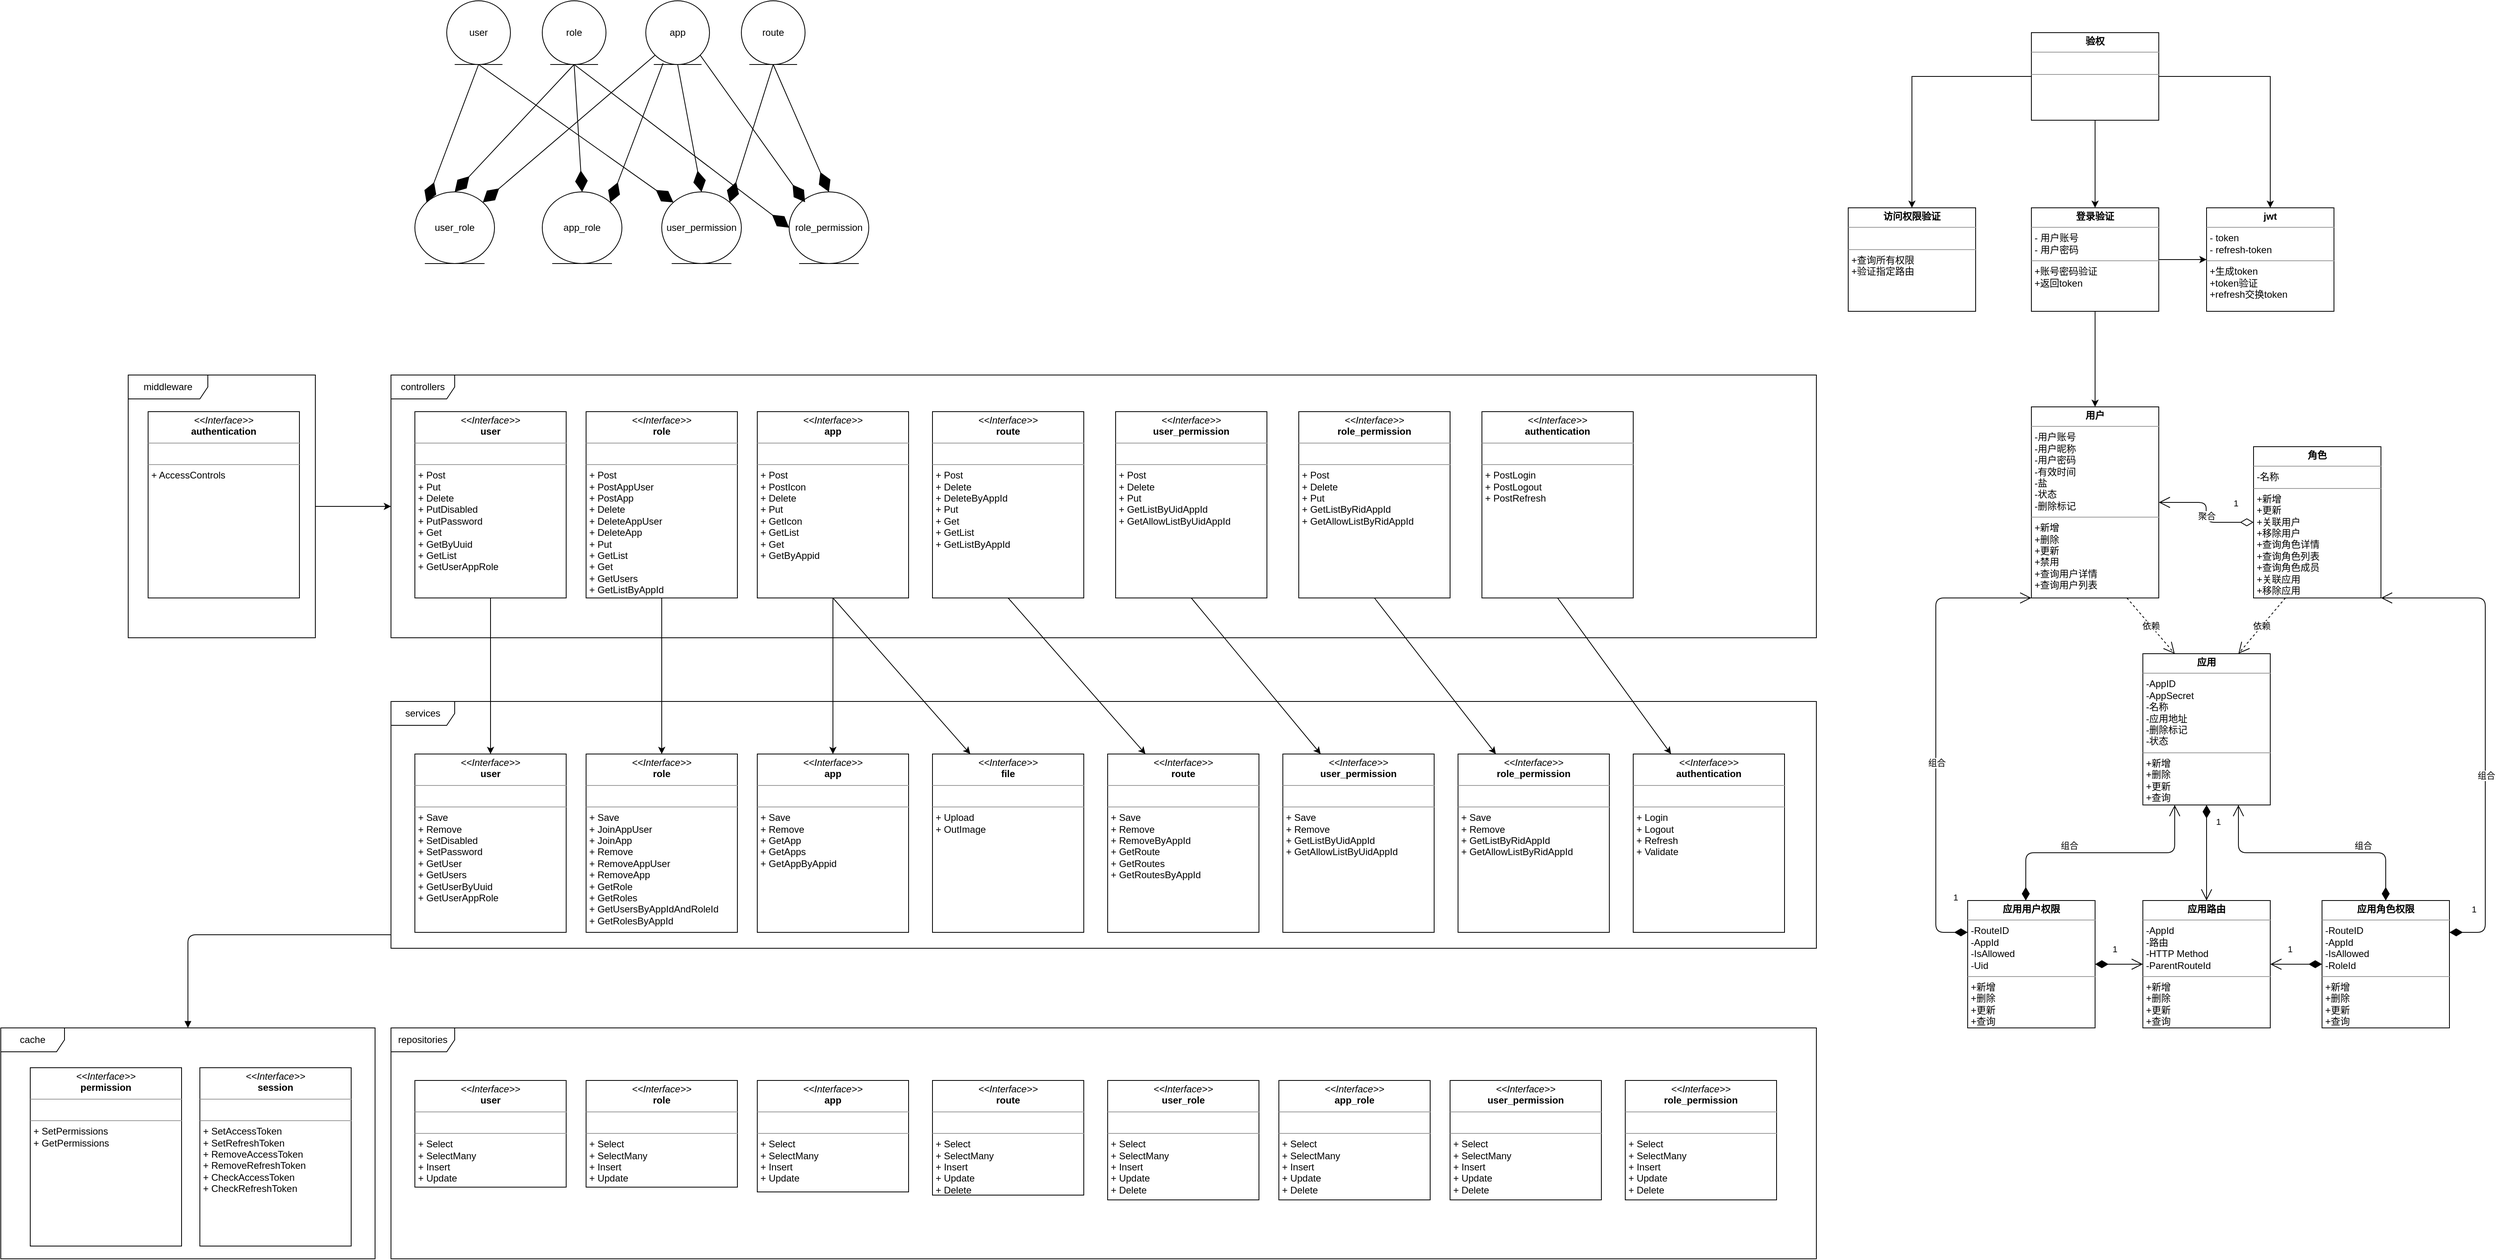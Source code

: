 <mxfile version="14.4.3" type="device" pages="5"><diagram id="qrwcHFO8ePl-rjPB5RXB" name="逻辑视图"><mxGraphModel dx="1769" dy="1804" grid="1" gridSize="10" guides="1" tooltips="1" connect="1" arrows="1" fold="1" page="1" pageScale="1" pageWidth="827" pageHeight="1169" math="0" shadow="0"><root><mxCell id="bSKbqUn5VFs1F77ra-D2-0"/><mxCell id="bSKbqUn5VFs1F77ra-D2-1" parent="bSKbqUn5VFs1F77ra-D2-0"/><mxCell id="xfX-VwoGj0_l00Cp0mNz-41" value="controllers" style="shape=umlFrame;whiteSpace=wrap;html=1;width=80;height=30;" parent="bSKbqUn5VFs1F77ra-D2-1" vertex="1"><mxGeometry x="40" y="-650" width="1790" height="330" as="geometry"/></mxCell><mxCell id="pMz9YsAc3N5y3lIOcPKE-3" value="" style="edgeStyle=orthogonalEdgeStyle;rounded=0;orthogonalLoop=1;jettySize=auto;html=1;" parent="bSKbqUn5VFs1F77ra-D2-1" source="V5Yzl6ATiJP-z3j3MlcQ-0" target="V5Yzl6ATiJP-z3j3MlcQ-2" edge="1"><mxGeometry relative="1" as="geometry"/></mxCell><mxCell id="pMz9YsAc3N5y3lIOcPKE-6" value="" style="edgeStyle=orthogonalEdgeStyle;rounded=0;orthogonalLoop=1;jettySize=auto;html=1;" parent="bSKbqUn5VFs1F77ra-D2-1" source="V5Yzl6ATiJP-z3j3MlcQ-0" target="pMz9YsAc3N5y3lIOcPKE-5" edge="1"><mxGeometry relative="1" as="geometry"/></mxCell><mxCell id="pMz9YsAc3N5y3lIOcPKE-11" value="" style="edgeStyle=orthogonalEdgeStyle;rounded=0;orthogonalLoop=1;jettySize=auto;html=1;entryX=0.5;entryY=0;entryDx=0;entryDy=0;" parent="bSKbqUn5VFs1F77ra-D2-1" source="V5Yzl6ATiJP-z3j3MlcQ-0" target="pMz9YsAc3N5y3lIOcPKE-9" edge="1"><mxGeometry relative="1" as="geometry"/></mxCell><mxCell id="V5Yzl6ATiJP-z3j3MlcQ-0" value="&lt;p style=&quot;margin: 0px ; margin-top: 4px ; text-align: center&quot;&gt;&lt;b&gt;验权&lt;/b&gt;&lt;/p&gt;&lt;hr size=&quot;1&quot;&gt;&lt;p style=&quot;margin: 0px ; margin-left: 4px&quot;&gt;&lt;br&gt;&lt;/p&gt;&lt;hr size=&quot;1&quot;&gt;&lt;p style=&quot;margin: 0px ; margin-left: 4px&quot;&gt;&lt;br&gt;&lt;/p&gt;" style="verticalAlign=top;align=left;overflow=fill;fontSize=12;fontFamily=Helvetica;html=1;" parent="bSKbqUn5VFs1F77ra-D2-1" vertex="1"><mxGeometry x="2100" y="-1080" width="160" height="110" as="geometry"/></mxCell><mxCell id="V5Yzl6ATiJP-z3j3MlcQ-2" value="&lt;p style=&quot;margin: 0px ; margin-top: 4px ; text-align: center&quot;&gt;&lt;b&gt;jwt&lt;/b&gt;&lt;/p&gt;&lt;hr size=&quot;1&quot;&gt;&lt;p style=&quot;margin: 0px ; margin-left: 4px&quot;&gt;- token&lt;/p&gt;&lt;p style=&quot;margin: 0px ; margin-left: 4px&quot;&gt;- refresh-token&lt;/p&gt;&lt;hr size=&quot;1&quot;&gt;&lt;p style=&quot;margin: 0px ; margin-left: 4px&quot;&gt;&lt;span&gt;+生成token&lt;/span&gt;&lt;br&gt;&lt;/p&gt;&lt;p style=&quot;margin: 0px ; margin-left: 4px&quot;&gt;+token验证&lt;br&gt;&lt;/p&gt;&lt;p style=&quot;margin: 0px ; margin-left: 4px&quot;&gt;+refresh交换token&lt;/p&gt;" style="verticalAlign=top;align=left;overflow=fill;fontSize=12;fontFamily=Helvetica;html=1;" parent="bSKbqUn5VFs1F77ra-D2-1" vertex="1"><mxGeometry x="2320" y="-860" width="160" height="130" as="geometry"/></mxCell><mxCell id="V5Yzl6ATiJP-z3j3MlcQ-3" value="&lt;p style=&quot;margin: 0px ; margin-top: 4px ; text-align: center&quot;&gt;&lt;b&gt;用户&lt;/b&gt;&lt;/p&gt;&lt;hr size=&quot;1&quot;&gt;&lt;p style=&quot;margin: 0px ; margin-left: 4px&quot;&gt;-用户账号&lt;/p&gt;&lt;p style=&quot;margin: 0px ; margin-left: 4px&quot;&gt;-用户昵称&lt;/p&gt;&lt;p style=&quot;margin: 0px ; margin-left: 4px&quot;&gt;-用户密码&lt;/p&gt;&lt;p style=&quot;margin: 0px ; margin-left: 4px&quot;&gt;-有效时间&lt;/p&gt;&lt;p style=&quot;margin: 0px ; margin-left: 4px&quot;&gt;-盐&lt;/p&gt;&lt;p style=&quot;margin: 0px ; margin-left: 4px&quot;&gt;-状态&lt;/p&gt;&lt;p style=&quot;margin: 0px ; margin-left: 4px&quot;&gt;-删除标记&lt;/p&gt;&lt;hr size=&quot;1&quot;&gt;&lt;p style=&quot;margin: 0px ; margin-left: 4px&quot;&gt;+新增&lt;/p&gt;&lt;p style=&quot;margin: 0px ; margin-left: 4px&quot;&gt;+删除&lt;/p&gt;&lt;p style=&quot;margin: 0px ; margin-left: 4px&quot;&gt;+更新&lt;/p&gt;&lt;p style=&quot;margin: 0px ; margin-left: 4px&quot;&gt;+禁用&lt;/p&gt;&lt;p style=&quot;margin: 0px ; margin-left: 4px&quot;&gt;+查询用户详情&lt;/p&gt;&lt;p style=&quot;margin: 0px ; margin-left: 4px&quot;&gt;+查询用户列表&lt;/p&gt;" style="verticalAlign=top;align=left;overflow=fill;fontSize=12;fontFamily=Helvetica;html=1;" parent="bSKbqUn5VFs1F77ra-D2-1" vertex="1"><mxGeometry x="2100" y="-610" width="160" height="240" as="geometry"/></mxCell><mxCell id="V5Yzl6ATiJP-z3j3MlcQ-5" value="&lt;p style=&quot;margin: 0px ; margin-top: 4px ; text-align: center&quot;&gt;&lt;b&gt;角色&lt;/b&gt;&lt;/p&gt;&lt;hr size=&quot;1&quot;&gt;&lt;p style=&quot;margin: 0px ; margin-left: 4px&quot;&gt;&lt;span&gt;-名称&lt;/span&gt;&lt;/p&gt;&lt;hr size=&quot;1&quot;&gt;&lt;p style=&quot;margin: 0px ; margin-left: 4px&quot;&gt;+新增&lt;/p&gt;&lt;p style=&quot;margin: 0px ; margin-left: 4px&quot;&gt;+更新&lt;/p&gt;&lt;p style=&quot;margin: 0px ; margin-left: 4px&quot;&gt;+关联用户&lt;/p&gt;&lt;p style=&quot;margin: 0px ; margin-left: 4px&quot;&gt;+移除用户&lt;/p&gt;&lt;p style=&quot;margin: 0px ; margin-left: 4px&quot;&gt;+查询角色详情&lt;/p&gt;&lt;p style=&quot;margin: 0px ; margin-left: 4px&quot;&gt;+查询角色列表&lt;/p&gt;&lt;p style=&quot;margin: 0px ; margin-left: 4px&quot;&gt;+查询角色成员&lt;/p&gt;&lt;p style=&quot;margin: 0px ; margin-left: 4px&quot;&gt;+关联应用&lt;/p&gt;&lt;p style=&quot;margin: 0px ; margin-left: 4px&quot;&gt;+移除应用&lt;/p&gt;" style="verticalAlign=top;align=left;overflow=fill;fontSize=12;fontFamily=Helvetica;html=1;" parent="bSKbqUn5VFs1F77ra-D2-1" vertex="1"><mxGeometry x="2379" y="-560" width="160" height="190" as="geometry"/></mxCell><mxCell id="V5Yzl6ATiJP-z3j3MlcQ-6" value="&lt;p style=&quot;margin: 0px ; margin-top: 4px ; text-align: center&quot;&gt;&lt;b&gt;应用&lt;/b&gt;&lt;/p&gt;&lt;hr size=&quot;1&quot;&gt;&lt;p style=&quot;margin: 0px ; margin-left: 4px&quot;&gt;-AppID&lt;/p&gt;&lt;p style=&quot;margin: 0px ; margin-left: 4px&quot;&gt;-AppSecret&lt;br&gt;&lt;/p&gt;&lt;p style=&quot;margin: 0px ; margin-left: 4px&quot;&gt;-名称&lt;/p&gt;&lt;p style=&quot;margin: 0px ; margin-left: 4px&quot;&gt;-应用地址&lt;/p&gt;&lt;p style=&quot;margin: 0px ; margin-left: 4px&quot;&gt;-删除标记&lt;/p&gt;&lt;p style=&quot;margin: 0px ; margin-left: 4px&quot;&gt;-状态&lt;/p&gt;&lt;hr size=&quot;1&quot;&gt;&lt;p style=&quot;margin: 0px ; margin-left: 4px&quot;&gt;+新增&lt;/p&gt;&lt;p style=&quot;margin: 0px ; margin-left: 4px&quot;&gt;+删除&lt;/p&gt;&lt;p style=&quot;margin: 0px ; margin-left: 4px&quot;&gt;+更新&lt;/p&gt;&lt;p style=&quot;margin: 0px ; margin-left: 4px&quot;&gt;+查询&lt;/p&gt;" style="verticalAlign=top;align=left;overflow=fill;fontSize=12;fontFamily=Helvetica;html=1;" parent="bSKbqUn5VFs1F77ra-D2-1" vertex="1"><mxGeometry x="2240" y="-300" width="160" height="190" as="geometry"/></mxCell><mxCell id="V5Yzl6ATiJP-z3j3MlcQ-7" value="&lt;p style=&quot;margin: 0px ; margin-top: 4px ; text-align: center&quot;&gt;&lt;b&gt;应用用户权限&lt;/b&gt;&lt;/p&gt;&lt;hr size=&quot;1&quot;&gt;&lt;p style=&quot;margin: 0px ; margin-left: 4px&quot;&gt;-RouteID&lt;/p&gt;&lt;p style=&quot;margin: 0px ; margin-left: 4px&quot;&gt;-AppId&lt;/p&gt;&lt;p style=&quot;margin: 0px ; margin-left: 4px&quot;&gt;-IsAllowed&lt;/p&gt;&lt;p style=&quot;margin: 0px ; margin-left: 4px&quot;&gt;-Uid&lt;/p&gt;&lt;hr size=&quot;1&quot;&gt;&lt;p style=&quot;margin: 0px 0px 0px 4px&quot;&gt;&lt;span&gt;+新增&lt;/span&gt;&lt;br&gt;&lt;/p&gt;&lt;p style=&quot;margin: 0px 0px 0px 4px&quot;&gt;&lt;span&gt;+删除&lt;/span&gt;&lt;/p&gt;&lt;p style=&quot;margin: 0px 0px 0px 4px&quot;&gt;+更新&lt;/p&gt;&lt;p style=&quot;margin: 0px 0px 0px 4px&quot;&gt;+查询&lt;/p&gt;" style="verticalAlign=top;align=left;overflow=fill;fontSize=12;fontFamily=Helvetica;html=1;" parent="bSKbqUn5VFs1F77ra-D2-1" vertex="1"><mxGeometry x="2020" y="10" width="160" height="160" as="geometry"/></mxCell><mxCell id="pMz9YsAc3N5y3lIOcPKE-7" value="" style="edgeStyle=orthogonalEdgeStyle;rounded=0;orthogonalLoop=1;jettySize=auto;html=1;" parent="bSKbqUn5VFs1F77ra-D2-1" source="pMz9YsAc3N5y3lIOcPKE-5" target="V5Yzl6ATiJP-z3j3MlcQ-3" edge="1"><mxGeometry relative="1" as="geometry"/></mxCell><mxCell id="pMz9YsAc3N5y3lIOcPKE-8" value="" style="edgeStyle=orthogonalEdgeStyle;rounded=0;orthogonalLoop=1;jettySize=auto;html=1;" parent="bSKbqUn5VFs1F77ra-D2-1" source="pMz9YsAc3N5y3lIOcPKE-5" target="V5Yzl6ATiJP-z3j3MlcQ-2" edge="1"><mxGeometry relative="1" as="geometry"/></mxCell><mxCell id="pMz9YsAc3N5y3lIOcPKE-5" value="&lt;p style=&quot;margin: 0px ; margin-top: 4px ; text-align: center&quot;&gt;&lt;b&gt;登录验证&lt;/b&gt;&lt;/p&gt;&lt;hr size=&quot;1&quot;&gt;&lt;p style=&quot;margin: 0px ; margin-left: 4px&quot;&gt;- 用户账号&lt;/p&gt;&lt;p style=&quot;margin: 0px ; margin-left: 4px&quot;&gt;- 用户密码&lt;/p&gt;&lt;hr size=&quot;1&quot;&gt;&lt;p style=&quot;margin: 0px ; margin-left: 4px&quot;&gt;&lt;span&gt;+账号密码验证&lt;/span&gt;&lt;/p&gt;&lt;p style=&quot;margin: 0px ; margin-left: 4px&quot;&gt;&lt;span&gt;+返回token&lt;/span&gt;&lt;/p&gt;" style="verticalAlign=top;align=left;overflow=fill;fontSize=12;fontFamily=Helvetica;html=1;" parent="bSKbqUn5VFs1F77ra-D2-1" vertex="1"><mxGeometry x="2100" y="-860" width="160" height="130" as="geometry"/></mxCell><mxCell id="pMz9YsAc3N5y3lIOcPKE-9" value="&lt;p style=&quot;margin: 0px ; margin-top: 4px ; text-align: center&quot;&gt;&lt;b&gt;访问权限验证&lt;/b&gt;&lt;/p&gt;&lt;hr size=&quot;1&quot;&gt;&lt;p style=&quot;margin: 0px ; margin-left: 4px&quot;&gt;&lt;br&gt;&lt;/p&gt;&lt;hr size=&quot;1&quot;&gt;&lt;p style=&quot;margin: 0px ; margin-left: 4px&quot;&gt;&lt;span&gt;+查询所有权限&lt;/span&gt;&lt;/p&gt;&lt;p style=&quot;margin: 0px ; margin-left: 4px&quot;&gt;&lt;span&gt;+验证指定路由&lt;/span&gt;&lt;/p&gt;" style="verticalAlign=top;align=left;overflow=fill;fontSize=12;fontFamily=Helvetica;html=1;" parent="bSKbqUn5VFs1F77ra-D2-1" vertex="1"><mxGeometry x="1870" y="-860" width="160" height="130" as="geometry"/></mxCell><mxCell id="pMz9YsAc3N5y3lIOcPKE-15" value="1" style="endArrow=open;html=1;endSize=12;startArrow=diamondThin;startSize=14;startFill=0;edgeStyle=orthogonalEdgeStyle;align=left;verticalAlign=bottom;entryX=1;entryY=0.5;entryDx=0;entryDy=0;" parent="bSKbqUn5VFs1F77ra-D2-1" source="V5Yzl6ATiJP-z3j3MlcQ-5" target="V5Yzl6ATiJP-z3j3MlcQ-3" edge="1"><mxGeometry x="-0.623" y="-15" relative="1" as="geometry"><mxPoint x="1930" y="-460" as="sourcePoint"/><mxPoint x="2090" y="-460" as="targetPoint"/><mxPoint as="offset"/></mxGeometry></mxCell><mxCell id="mXsvSzVLR3WhX51JlOfV-20" value="聚合" style="edgeLabel;html=1;align=center;verticalAlign=middle;resizable=0;points=[];" parent="pMz9YsAc3N5y3lIOcPKE-15" vertex="1" connectable="0"><mxGeometry x="-0.056" relative="1" as="geometry"><mxPoint as="offset"/></mxGeometry></mxCell><mxCell id="mXsvSzVLR3WhX51JlOfV-2" value="依赖" style="endArrow=open;endSize=12;dashed=1;html=1;exitX=0.25;exitY=1;exitDx=0;exitDy=0;entryX=0.75;entryY=0;entryDx=0;entryDy=0;" parent="bSKbqUn5VFs1F77ra-D2-1" source="V5Yzl6ATiJP-z3j3MlcQ-5" target="V5Yzl6ATiJP-z3j3MlcQ-6" edge="1"><mxGeometry width="160" relative="1" as="geometry"><mxPoint x="2440" y="-320" as="sourcePoint"/><mxPoint x="2600" y="-320" as="targetPoint"/></mxGeometry></mxCell><mxCell id="mXsvSzVLR3WhX51JlOfV-5" value="组合" style="endArrow=open;html=1;endSize=12;startArrow=diamondThin;startSize=14;startFill=1;edgeStyle=orthogonalEdgeStyle;align=left;verticalAlign=bottom;exitX=0.456;exitY=0;exitDx=0;exitDy=0;exitPerimeter=0;entryX=0.25;entryY=1;entryDx=0;entryDy=0;" parent="bSKbqUn5VFs1F77ra-D2-1" source="V5Yzl6ATiJP-z3j3MlcQ-7" target="V5Yzl6ATiJP-z3j3MlcQ-6" edge="1"><mxGeometry x="-0.333" relative="1" as="geometry"><mxPoint x="2310" y="-30" as="sourcePoint"/><mxPoint x="2470" y="-30" as="targetPoint"/><mxPoint as="offset"/></mxGeometry></mxCell><mxCell id="mXsvSzVLR3WhX51JlOfV-6" value="1" style="endArrow=open;html=1;endSize=12;startArrow=diamondThin;startSize=14;startFill=1;edgeStyle=orthogonalEdgeStyle;align=left;verticalAlign=bottom;entryX=0;entryY=1;entryDx=0;entryDy=0;exitX=0;exitY=0.25;exitDx=0;exitDy=0;" parent="bSKbqUn5VFs1F77ra-D2-1" source="V5Yzl6ATiJP-z3j3MlcQ-7" target="V5Yzl6ATiJP-z3j3MlcQ-3" edge="1"><mxGeometry x="-0.739" y="-20" relative="1" as="geometry"><mxPoint x="1990" y="80" as="sourcePoint"/><mxPoint x="2140" y="-350" as="targetPoint"/><Array as="points"><mxPoint x="1980" y="50"/><mxPoint x="1980" y="-370"/></Array><mxPoint as="offset"/></mxGeometry></mxCell><mxCell id="mXsvSzVLR3WhX51JlOfV-10" value="组合" style="edgeLabel;html=1;align=center;verticalAlign=middle;resizable=0;points=[];" parent="mXsvSzVLR3WhX51JlOfV-6" vertex="1" connectable="0"><mxGeometry x="-0.128" y="-1" relative="1" as="geometry"><mxPoint as="offset"/></mxGeometry></mxCell><mxCell id="mXsvSzVLR3WhX51JlOfV-7" value="1" style="endArrow=open;html=1;endSize=12;startArrow=diamondThin;startSize=14;startFill=1;edgeStyle=orthogonalEdgeStyle;align=left;verticalAlign=bottom;entryX=1;entryY=1;entryDx=0;entryDy=0;exitX=1;exitY=0.25;exitDx=0;exitDy=0;" parent="bSKbqUn5VFs1F77ra-D2-1" source="mXsvSzVLR3WhX51JlOfV-16" target="V5Yzl6ATiJP-z3j3MlcQ-5" edge="1"><mxGeometry x="-0.915" y="20" relative="1" as="geometry"><mxPoint x="2520" y="50" as="sourcePoint"/><mxPoint x="2140" y="-360" as="targetPoint"/><Array as="points"><mxPoint x="2670" y="50"/><mxPoint x="2670" y="-370"/></Array><mxPoint as="offset"/></mxGeometry></mxCell><mxCell id="mXsvSzVLR3WhX51JlOfV-8" value="组合" style="edgeLabel;html=1;align=center;verticalAlign=middle;resizable=0;points=[];" parent="mXsvSzVLR3WhX51JlOfV-7" vertex="1" connectable="0"><mxGeometry x="-0.187" y="-1" relative="1" as="geometry"><mxPoint as="offset"/></mxGeometry></mxCell><mxCell id="mXsvSzVLR3WhX51JlOfV-11" value="&lt;p style=&quot;margin: 0px ; margin-top: 4px ; text-align: center&quot;&gt;&lt;b&gt;应用路由&lt;/b&gt;&lt;/p&gt;&lt;hr size=&quot;1&quot;&gt;&lt;p style=&quot;margin: 0px ; margin-left: 4px&quot;&gt;&lt;span&gt;-AppId&lt;/span&gt;&lt;/p&gt;&lt;p style=&quot;margin: 0px ; margin-left: 4px&quot;&gt;&lt;span&gt;-路由&lt;/span&gt;&lt;/p&gt;&lt;p style=&quot;margin: 0px ; margin-left: 4px&quot;&gt;-HTTP Method&lt;/p&gt;&lt;p style=&quot;margin: 0px ; margin-left: 4px&quot;&gt;-ParentRouteId&lt;/p&gt;&lt;hr size=&quot;1&quot;&gt;&lt;p style=&quot;margin: 0px 0px 0px 4px&quot;&gt;+新增&lt;br&gt;&lt;/p&gt;&lt;p style=&quot;margin: 0px 0px 0px 4px&quot;&gt;+删除&lt;br&gt;&lt;/p&gt;&lt;p style=&quot;margin: 0px 0px 0px 4px&quot;&gt;+更新&lt;/p&gt;&lt;p style=&quot;margin: 0px 0px 0px 4px&quot;&gt;+查询&lt;/p&gt;" style="verticalAlign=top;align=left;overflow=fill;fontSize=12;fontFamily=Helvetica;html=1;" parent="bSKbqUn5VFs1F77ra-D2-1" vertex="1"><mxGeometry x="2240" y="10" width="160" height="160" as="geometry"/></mxCell><mxCell id="mXsvSzVLR3WhX51JlOfV-12" style="edgeStyle=orthogonalEdgeStyle;rounded=0;orthogonalLoop=1;jettySize=auto;html=1;exitX=0.5;exitY=1;exitDx=0;exitDy=0;" parent="bSKbqUn5VFs1F77ra-D2-1" source="mXsvSzVLR3WhX51JlOfV-11" target="mXsvSzVLR3WhX51JlOfV-11" edge="1"><mxGeometry relative="1" as="geometry"/></mxCell><mxCell id="mXsvSzVLR3WhX51JlOfV-16" value="&lt;p style=&quot;margin: 0px ; margin-top: 4px ; text-align: center&quot;&gt;&lt;b&gt;应用角色权限&lt;/b&gt;&lt;/p&gt;&lt;hr size=&quot;1&quot;&gt;&lt;p style=&quot;margin: 0px ; margin-left: 4px&quot;&gt;-RouteID&lt;/p&gt;&lt;p style=&quot;margin: 0px ; margin-left: 4px&quot;&gt;-AppId&lt;/p&gt;&lt;p style=&quot;margin: 0px ; margin-left: 4px&quot;&gt;-IsAllowed&lt;/p&gt;&lt;p style=&quot;margin: 0px ; margin-left: 4px&quot;&gt;-RoleId&lt;/p&gt;&lt;hr size=&quot;1&quot;&gt;&lt;p style=&quot;margin: 0px ; margin-left: 4px&quot;&gt;&lt;span&gt;+新增&lt;/span&gt;&lt;br&gt;&lt;/p&gt;&lt;p style=&quot;margin: 0px ; margin-left: 4px&quot;&gt;+删除&lt;span&gt;&lt;br&gt;&lt;/span&gt;&lt;/p&gt;&lt;p style=&quot;margin: 0px ; margin-left: 4px&quot;&gt;+更新&lt;/p&gt;&lt;p style=&quot;margin: 0px ; margin-left: 4px&quot;&gt;+查询&lt;br&gt;&lt;/p&gt;" style="verticalAlign=top;align=left;overflow=fill;fontSize=12;fontFamily=Helvetica;html=1;" parent="bSKbqUn5VFs1F77ra-D2-1" vertex="1"><mxGeometry x="2465" y="10" width="160" height="160" as="geometry"/></mxCell><mxCell id="mXsvSzVLR3WhX51JlOfV-17" value="组合" style="endArrow=open;html=1;endSize=12;startArrow=diamondThin;startSize=14;startFill=1;edgeStyle=orthogonalEdgeStyle;align=left;verticalAlign=bottom;exitX=0.5;exitY=0;exitDx=0;exitDy=0;entryX=0.75;entryY=1;entryDx=0;entryDy=0;" parent="bSKbqUn5VFs1F77ra-D2-1" source="mXsvSzVLR3WhX51JlOfV-16" target="V5Yzl6ATiJP-z3j3MlcQ-6" edge="1"><mxGeometry x="-0.333" relative="1" as="geometry"><mxPoint x="2426.48" y="-30" as="sourcePoint"/><mxPoint x="2360" y="-110" as="targetPoint"/><mxPoint as="offset"/><Array as="points"><mxPoint x="2545" y="-50"/><mxPoint x="2360" y="-50"/></Array></mxGeometry></mxCell><mxCell id="mXsvSzVLR3WhX51JlOfV-19" value="依赖" style="endArrow=open;endSize=12;dashed=1;html=1;exitX=0.75;exitY=1;exitDx=0;exitDy=0;entryX=0.25;entryY=0;entryDx=0;entryDy=0;" parent="bSKbqUn5VFs1F77ra-D2-1" source="V5Yzl6ATiJP-z3j3MlcQ-3" target="V5Yzl6ATiJP-z3j3MlcQ-6" edge="1"><mxGeometry width="160" relative="1" as="geometry"><mxPoint x="2320" y="-375" as="sourcePoint"/><mxPoint x="2280" y="-260" as="targetPoint"/></mxGeometry></mxCell><mxCell id="mXsvSzVLR3WhX51JlOfV-24" value="1" style="endArrow=open;html=1;endSize=12;startArrow=diamondThin;startSize=14;startFill=1;edgeStyle=orthogonalEdgeStyle;align=left;verticalAlign=bottom;exitX=0.5;exitY=1;exitDx=0;exitDy=0;" parent="bSKbqUn5VFs1F77ra-D2-1" source="V5Yzl6ATiJP-z3j3MlcQ-6" target="mXsvSzVLR3WhX51JlOfV-11" edge="1"><mxGeometry x="-0.5" y="10" relative="1" as="geometry"><mxPoint x="2430" y="180" as="sourcePoint"/><mxPoint x="2370" y="240" as="targetPoint"/><mxPoint as="offset"/></mxGeometry></mxCell><mxCell id="mXsvSzVLR3WhX51JlOfV-25" value="1" style="endArrow=open;html=1;endSize=12;startArrow=diamondThin;startSize=14;startFill=1;edgeStyle=orthogonalEdgeStyle;align=left;verticalAlign=bottom;exitX=0;exitY=0.5;exitDx=0;exitDy=0;entryX=1;entryY=0.5;entryDx=0;entryDy=0;" parent="bSKbqUn5VFs1F77ra-D2-1" source="mXsvSzVLR3WhX51JlOfV-16" target="mXsvSzVLR3WhX51JlOfV-11" edge="1"><mxGeometry x="0.385" y="-10" relative="1" as="geometry"><mxPoint x="2450" y="30" as="sourcePoint"/><mxPoint x="2450" y="150" as="targetPoint"/><mxPoint as="offset"/></mxGeometry></mxCell><mxCell id="mXsvSzVLR3WhX51JlOfV-26" value="1" style="endArrow=open;html=1;endSize=12;startArrow=diamondThin;startSize=14;startFill=1;edgeStyle=orthogonalEdgeStyle;align=left;verticalAlign=bottom;exitX=1;exitY=0.5;exitDx=0;exitDy=0;" parent="bSKbqUn5VFs1F77ra-D2-1" source="V5Yzl6ATiJP-z3j3MlcQ-7" edge="1"><mxGeometry x="-0.333" y="10" relative="1" as="geometry"><mxPoint x="2490" y="100" as="sourcePoint"/><mxPoint x="2240" y="90" as="targetPoint"/><mxPoint as="offset"/></mxGeometry></mxCell><mxCell id="xfX-VwoGj0_l00Cp0mNz-0" value="user" style="ellipse;shape=umlEntity;whiteSpace=wrap;html=1;" parent="bSKbqUn5VFs1F77ra-D2-1" vertex="1"><mxGeometry x="110" y="-1120" width="80" height="80" as="geometry"/></mxCell><mxCell id="xfX-VwoGj0_l00Cp0mNz-2" value="role" style="ellipse;shape=umlEntity;whiteSpace=wrap;html=1;" parent="bSKbqUn5VFs1F77ra-D2-1" vertex="1"><mxGeometry x="230" y="-1120" width="80" height="80" as="geometry"/></mxCell><mxCell id="xfX-VwoGj0_l00Cp0mNz-3" value="app" style="ellipse;shape=umlEntity;whiteSpace=wrap;html=1;" parent="bSKbqUn5VFs1F77ra-D2-1" vertex="1"><mxGeometry x="360" y="-1120" width="80" height="80" as="geometry"/></mxCell><mxCell id="xfX-VwoGj0_l00Cp0mNz-5" value="route" style="ellipse;shape=umlEntity;whiteSpace=wrap;html=1;" parent="bSKbqUn5VFs1F77ra-D2-1" vertex="1"><mxGeometry x="480" y="-1120" width="80" height="80" as="geometry"/></mxCell><mxCell id="xfX-VwoGj0_l00Cp0mNz-6" value="user_permission" style="ellipse;shape=umlEntity;whiteSpace=wrap;html=1;" parent="bSKbqUn5VFs1F77ra-D2-1" vertex="1"><mxGeometry x="380" y="-880" width="100" height="90" as="geometry"/></mxCell><mxCell id="xfX-VwoGj0_l00Cp0mNz-7" value="role_permission" style="ellipse;shape=umlEntity;whiteSpace=wrap;html=1;" parent="bSKbqUn5VFs1F77ra-D2-1" vertex="1"><mxGeometry x="540" y="-880" width="100" height="90" as="geometry"/></mxCell><mxCell id="xfX-VwoGj0_l00Cp0mNz-8" value="app_role" style="ellipse;shape=umlEntity;whiteSpace=wrap;html=1;" parent="bSKbqUn5VFs1F77ra-D2-1" vertex="1"><mxGeometry x="230" y="-880" width="100" height="90" as="geometry"/></mxCell><mxCell id="xfX-VwoGj0_l00Cp0mNz-9" value="user_role" style="ellipse;shape=umlEntity;whiteSpace=wrap;html=1;" parent="bSKbqUn5VFs1F77ra-D2-1" vertex="1"><mxGeometry x="70" y="-880" width="100" height="90" as="geometry"/></mxCell><mxCell id="xfX-VwoGj0_l00Cp0mNz-10" value="" style="endArrow=diamondThin;endFill=1;endSize=24;html=1;exitX=0.5;exitY=1;exitDx=0;exitDy=0;entryX=0;entryY=0;entryDx=0;entryDy=0;" parent="bSKbqUn5VFs1F77ra-D2-1" source="xfX-VwoGj0_l00Cp0mNz-0" target="xfX-VwoGj0_l00Cp0mNz-9" edge="1"><mxGeometry width="160" relative="1" as="geometry"><mxPoint x="140" y="-840" as="sourcePoint"/><mxPoint x="300" y="-840" as="targetPoint"/></mxGeometry></mxCell><mxCell id="xfX-VwoGj0_l00Cp0mNz-11" value="" style="endArrow=diamondThin;endFill=1;endSize=24;html=1;exitX=0.5;exitY=1;exitDx=0;exitDy=0;entryX=0.5;entryY=0;entryDx=0;entryDy=0;" parent="bSKbqUn5VFs1F77ra-D2-1" source="xfX-VwoGj0_l00Cp0mNz-2" target="xfX-VwoGj0_l00Cp0mNz-9" edge="1"><mxGeometry width="160" relative="1" as="geometry"><mxPoint x="160" y="-1030" as="sourcePoint"/><mxPoint x="142.452" y="-968.582" as="targetPoint"/></mxGeometry></mxCell><mxCell id="xfX-VwoGj0_l00Cp0mNz-12" value="" style="endArrow=diamondThin;endFill=1;endSize=24;html=1;exitX=0;exitY=1;exitDx=0;exitDy=0;entryX=1;entryY=0;entryDx=0;entryDy=0;" parent="bSKbqUn5VFs1F77ra-D2-1" source="xfX-VwoGj0_l00Cp0mNz-3" target="xfX-VwoGj0_l00Cp0mNz-9" edge="1"><mxGeometry width="160" relative="1" as="geometry"><mxPoint x="280" y="-1030" as="sourcePoint"/><mxPoint x="165.355" y="-956.82" as="targetPoint"/></mxGeometry></mxCell><mxCell id="xfX-VwoGj0_l00Cp0mNz-13" value="" style="endArrow=diamondThin;endFill=1;endSize=24;html=1;exitX=0;exitY=1;exitDx=0;exitDy=0;entryX=1;entryY=0;entryDx=0;entryDy=0;" parent="bSKbqUn5VFs1F77ra-D2-1" target="xfX-VwoGj0_l00Cp0mNz-8" edge="1"><mxGeometry width="160" relative="1" as="geometry"><mxPoint x="381.716" y="-1041.716" as="sourcePoint"/><mxPoint x="165.355" y="-936.82" as="targetPoint"/></mxGeometry></mxCell><mxCell id="xfX-VwoGj0_l00Cp0mNz-14" value="" style="endArrow=diamondThin;endFill=1;endSize=24;html=1;exitX=0.5;exitY=1;exitDx=0;exitDy=0;entryX=0.5;entryY=0;entryDx=0;entryDy=0;" parent="bSKbqUn5VFs1F77ra-D2-1" source="xfX-VwoGj0_l00Cp0mNz-2" target="xfX-VwoGj0_l00Cp0mNz-8" edge="1"><mxGeometry width="160" relative="1" as="geometry"><mxPoint x="391.716" y="-1031.716" as="sourcePoint"/><mxPoint x="280" y="-960" as="targetPoint"/></mxGeometry></mxCell><mxCell id="xfX-VwoGj0_l00Cp0mNz-15" value="" style="endArrow=diamondThin;endFill=1;endSize=24;html=1;exitX=0.5;exitY=1;exitDx=0;exitDy=0;entryX=0.5;entryY=0;entryDx=0;entryDy=0;" parent="bSKbqUn5VFs1F77ra-D2-1" source="xfX-VwoGj0_l00Cp0mNz-3" target="xfX-VwoGj0_l00Cp0mNz-6" edge="1"><mxGeometry width="160" relative="1" as="geometry"><mxPoint x="391.716" y="-1031.716" as="sourcePoint"/><mxPoint x="290" y="-950" as="targetPoint"/></mxGeometry></mxCell><mxCell id="xfX-VwoGj0_l00Cp0mNz-17" value="" style="endArrow=diamondThin;endFill=1;endSize=24;html=1;exitX=0.5;exitY=1;exitDx=0;exitDy=0;entryX=1;entryY=0;entryDx=0;entryDy=0;" parent="bSKbqUn5VFs1F77ra-D2-1" source="xfX-VwoGj0_l00Cp0mNz-5" target="xfX-VwoGj0_l00Cp0mNz-6" edge="1"><mxGeometry width="160" relative="1" as="geometry"><mxPoint x="410" y="-1030" as="sourcePoint"/><mxPoint x="440" y="-950" as="targetPoint"/></mxGeometry></mxCell><mxCell id="xfX-VwoGj0_l00Cp0mNz-18" value="" style="endArrow=diamondThin;endFill=1;endSize=24;html=1;exitX=0.5;exitY=1;exitDx=0;exitDy=0;entryX=0;entryY=0;entryDx=0;entryDy=0;" parent="bSKbqUn5VFs1F77ra-D2-1" source="xfX-VwoGj0_l00Cp0mNz-0" target="xfX-VwoGj0_l00Cp0mNz-6" edge="1"><mxGeometry width="160" relative="1" as="geometry"><mxPoint x="530" y="-1030" as="sourcePoint"/><mxPoint x="430" y="-960" as="targetPoint"/></mxGeometry></mxCell><mxCell id="xfX-VwoGj0_l00Cp0mNz-19" value="" style="endArrow=diamondThin;endFill=1;endSize=24;html=1;exitX=0.5;exitY=1;exitDx=0;exitDy=0;entryX=0;entryY=0.5;entryDx=0;entryDy=0;" parent="bSKbqUn5VFs1F77ra-D2-1" source="xfX-VwoGj0_l00Cp0mNz-2" target="xfX-VwoGj0_l00Cp0mNz-7" edge="1"><mxGeometry width="160" relative="1" as="geometry"><mxPoint x="160" y="-1030" as="sourcePoint"/><mxPoint x="440" y="-950" as="targetPoint"/></mxGeometry></mxCell><mxCell id="xfX-VwoGj0_l00Cp0mNz-20" value="" style="endArrow=diamondThin;endFill=1;endSize=24;html=1;exitX=1;exitY=1;exitDx=0;exitDy=0;" parent="bSKbqUn5VFs1F77ra-D2-1" source="xfX-VwoGj0_l00Cp0mNz-3" edge="1"><mxGeometry width="160" relative="1" as="geometry"><mxPoint x="410" y="-1030" as="sourcePoint"/><mxPoint x="560" y="-867" as="targetPoint"/></mxGeometry></mxCell><mxCell id="xfX-VwoGj0_l00Cp0mNz-21" value="" style="endArrow=diamondThin;endFill=1;endSize=24;html=1;exitX=0.5;exitY=1;exitDx=0;exitDy=0;entryX=0.5;entryY=0;entryDx=0;entryDy=0;" parent="bSKbqUn5VFs1F77ra-D2-1" source="xfX-VwoGj0_l00Cp0mNz-5" target="xfX-VwoGj0_l00Cp0mNz-7" edge="1"><mxGeometry width="160" relative="1" as="geometry"><mxPoint x="438.284" y="-1041.716" as="sourcePoint"/><mxPoint x="564.645" y="-936.82" as="targetPoint"/></mxGeometry></mxCell><mxCell id="xfX-VwoGj0_l00Cp0mNz-22" value="repositories" style="shape=umlFrame;whiteSpace=wrap;html=1;width=80;height=30;" parent="bSKbqUn5VFs1F77ra-D2-1" vertex="1"><mxGeometry x="40" y="170" width="1790" height="290" as="geometry"/></mxCell><mxCell id="xfX-VwoGj0_l00Cp0mNz-23" value="&lt;p style=&quot;margin: 0px ; margin-top: 4px ; text-align: center&quot;&gt;&lt;i&gt;&amp;lt;&amp;lt;Interface&amp;gt;&amp;gt;&lt;/i&gt;&lt;br&gt;&lt;b&gt;user&lt;/b&gt;&lt;/p&gt;&lt;hr size=&quot;1&quot;&gt;&lt;p style=&quot;margin: 0px ; margin-left: 4px&quot;&gt;&lt;br&gt;&lt;/p&gt;&lt;hr size=&quot;1&quot;&gt;&lt;p style=&quot;margin: 0px ; margin-left: 4px&quot;&gt;+ Select&lt;/p&gt;&lt;p style=&quot;margin: 0px ; margin-left: 4px&quot;&gt;+ SelectMany&lt;/p&gt;&lt;p style=&quot;margin: 0px ; margin-left: 4px&quot;&gt;+ Insert&lt;/p&gt;&lt;p style=&quot;margin: 0px ; margin-left: 4px&quot;&gt;+ Update&lt;/p&gt;" style="verticalAlign=top;align=left;overflow=fill;fontSize=12;fontFamily=Helvetica;html=1;" parent="bSKbqUn5VFs1F77ra-D2-1" vertex="1"><mxGeometry x="70" y="236" width="190" height="134" as="geometry"/></mxCell><mxCell id="xfX-VwoGj0_l00Cp0mNz-24" value="&lt;p style=&quot;margin: 0px ; margin-top: 4px ; text-align: center&quot;&gt;&lt;i&gt;&amp;lt;&amp;lt;Interface&amp;gt;&amp;gt;&lt;/i&gt;&lt;br&gt;&lt;b&gt;role&lt;/b&gt;&lt;/p&gt;&lt;hr size=&quot;1&quot;&gt;&lt;p style=&quot;margin: 0px ; margin-left: 4px&quot;&gt;&lt;br&gt;&lt;/p&gt;&lt;hr size=&quot;1&quot;&gt;&lt;p style=&quot;margin: 0px 0px 0px 4px&quot;&gt;+ Select&lt;/p&gt;&lt;p style=&quot;margin: 0px 0px 0px 4px&quot;&gt;+ SelectMany&lt;/p&gt;&lt;p style=&quot;margin: 0px 0px 0px 4px&quot;&gt;+ Insert&lt;/p&gt;&lt;p style=&quot;margin: 0px 0px 0px 4px&quot;&gt;+ Update&lt;/p&gt;" style="verticalAlign=top;align=left;overflow=fill;fontSize=12;fontFamily=Helvetica;html=1;" parent="bSKbqUn5VFs1F77ra-D2-1" vertex="1"><mxGeometry x="285" y="236" width="190" height="134" as="geometry"/></mxCell><mxCell id="xfX-VwoGj0_l00Cp0mNz-25" value="&lt;p style=&quot;margin: 0px ; margin-top: 4px ; text-align: center&quot;&gt;&lt;i&gt;&amp;lt;&amp;lt;Interface&amp;gt;&amp;gt;&lt;/i&gt;&lt;br&gt;&lt;b&gt;app&lt;/b&gt;&lt;/p&gt;&lt;hr size=&quot;1&quot;&gt;&lt;p style=&quot;margin: 0px ; margin-left: 4px&quot;&gt;&lt;br&gt;&lt;/p&gt;&lt;hr size=&quot;1&quot;&gt;&lt;p style=&quot;margin: 0px 0px 0px 4px&quot;&gt;+ Select&lt;/p&gt;&lt;p style=&quot;margin: 0px 0px 0px 4px&quot;&gt;+ SelectMany&lt;/p&gt;&lt;p style=&quot;margin: 0px 0px 0px 4px&quot;&gt;+ Insert&lt;/p&gt;&lt;p style=&quot;margin: 0px 0px 0px 4px&quot;&gt;+ Update&lt;/p&gt;" style="verticalAlign=top;align=left;overflow=fill;fontSize=12;fontFamily=Helvetica;html=1;" parent="bSKbqUn5VFs1F77ra-D2-1" vertex="1"><mxGeometry x="500" y="236" width="190" height="140" as="geometry"/></mxCell><mxCell id="xfX-VwoGj0_l00Cp0mNz-26" value="&lt;p style=&quot;margin: 0px ; margin-top: 4px ; text-align: center&quot;&gt;&lt;i&gt;&amp;lt;&amp;lt;Interface&amp;gt;&amp;gt;&lt;/i&gt;&lt;br&gt;&lt;b&gt;route&lt;/b&gt;&lt;/p&gt;&lt;hr size=&quot;1&quot;&gt;&lt;p style=&quot;margin: 0px ; margin-left: 4px&quot;&gt;&lt;br&gt;&lt;/p&gt;&lt;hr size=&quot;1&quot;&gt;&lt;p style=&quot;margin: 0px 0px 0px 4px&quot;&gt;+ Select&lt;/p&gt;&lt;p style=&quot;margin: 0px 0px 0px 4px&quot;&gt;+ SelectMany&lt;/p&gt;&lt;p style=&quot;margin: 0px 0px 0px 4px&quot;&gt;+ Insert&lt;/p&gt;&lt;p style=&quot;margin: 0px 0px 0px 4px&quot;&gt;+ Update&lt;/p&gt;&lt;p style=&quot;margin: 0px 0px 0px 4px&quot;&gt;+ Delete&lt;/p&gt;" style="verticalAlign=top;align=left;overflow=fill;fontSize=12;fontFamily=Helvetica;html=1;" parent="bSKbqUn5VFs1F77ra-D2-1" vertex="1"><mxGeometry x="720" y="236" width="190" height="144" as="geometry"/></mxCell><mxCell id="xfX-VwoGj0_l00Cp0mNz-27" value="&lt;p style=&quot;margin: 0px ; margin-top: 4px ; text-align: center&quot;&gt;&lt;i&gt;&amp;lt;&amp;lt;Interface&amp;gt;&amp;gt;&lt;/i&gt;&lt;br&gt;&lt;b&gt;user_role&lt;/b&gt;&lt;/p&gt;&lt;hr size=&quot;1&quot;&gt;&lt;p style=&quot;margin: 0px ; margin-left: 4px&quot;&gt;&lt;br&gt;&lt;/p&gt;&lt;hr size=&quot;1&quot;&gt;&lt;p style=&quot;margin: 0px ; margin-left: 4px&quot;&gt;+ Select&lt;/p&gt;&lt;p style=&quot;margin: 0px ; margin-left: 4px&quot;&gt;+ SelectMany&lt;/p&gt;&lt;p style=&quot;margin: 0px ; margin-left: 4px&quot;&gt;+ Insert&lt;/p&gt;&lt;p style=&quot;margin: 0px ; margin-left: 4px&quot;&gt;+ Update&lt;/p&gt;&lt;p style=&quot;margin: 0px ; margin-left: 4px&quot;&gt;+ Delete&lt;/p&gt;" style="verticalAlign=top;align=left;overflow=fill;fontSize=12;fontFamily=Helvetica;html=1;" parent="bSKbqUn5VFs1F77ra-D2-1" vertex="1"><mxGeometry x="940" y="236" width="190" height="150" as="geometry"/></mxCell><mxCell id="xfX-VwoGj0_l00Cp0mNz-29" value="&lt;p style=&quot;margin: 0px ; margin-top: 4px ; text-align: center&quot;&gt;&lt;i&gt;&amp;lt;&amp;lt;Interface&amp;gt;&amp;gt;&lt;/i&gt;&lt;br&gt;&lt;b&gt;app_role&lt;/b&gt;&lt;/p&gt;&lt;hr size=&quot;1&quot;&gt;&lt;p style=&quot;margin: 0px ; margin-left: 4px&quot;&gt;&lt;br&gt;&lt;/p&gt;&lt;hr size=&quot;1&quot;&gt;&lt;p style=&quot;margin: 0px 0px 0px 4px&quot;&gt;+ Select&lt;/p&gt;&lt;p style=&quot;margin: 0px 0px 0px 4px&quot;&gt;+ SelectMany&lt;/p&gt;&lt;p style=&quot;margin: 0px 0px 0px 4px&quot;&gt;+ Insert&lt;/p&gt;&lt;p style=&quot;margin: 0px 0px 0px 4px&quot;&gt;+ Update&lt;/p&gt;&lt;p style=&quot;margin: 0px 0px 0px 4px&quot;&gt;+ Delete&lt;/p&gt;" style="verticalAlign=top;align=left;overflow=fill;fontSize=12;fontFamily=Helvetica;html=1;" parent="bSKbqUn5VFs1F77ra-D2-1" vertex="1"><mxGeometry x="1155" y="236" width="190" height="150" as="geometry"/></mxCell><mxCell id="xfX-VwoGj0_l00Cp0mNz-30" value="&lt;p style=&quot;margin: 0px ; margin-top: 4px ; text-align: center&quot;&gt;&lt;i&gt;&amp;lt;&amp;lt;Interface&amp;gt;&amp;gt;&lt;/i&gt;&lt;br&gt;&lt;b&gt;user_permission&lt;/b&gt;&lt;/p&gt;&lt;hr size=&quot;1&quot;&gt;&lt;p style=&quot;margin: 0px ; margin-left: 4px&quot;&gt;&lt;br&gt;&lt;/p&gt;&lt;hr size=&quot;1&quot;&gt;&lt;p style=&quot;margin: 0px 0px 0px 4px&quot;&gt;+ Select&lt;/p&gt;&lt;p style=&quot;margin: 0px 0px 0px 4px&quot;&gt;+ SelectMany&lt;/p&gt;&lt;p style=&quot;margin: 0px 0px 0px 4px&quot;&gt;+ Insert&lt;/p&gt;&lt;p style=&quot;margin: 0px 0px 0px 4px&quot;&gt;+ Update&lt;/p&gt;&lt;p style=&quot;margin: 0px 0px 0px 4px&quot;&gt;+ Delete&lt;/p&gt;" style="verticalAlign=top;align=left;overflow=fill;fontSize=12;fontFamily=Helvetica;html=1;" parent="bSKbqUn5VFs1F77ra-D2-1" vertex="1"><mxGeometry x="1370" y="236" width="190" height="150" as="geometry"/></mxCell><mxCell id="xfX-VwoGj0_l00Cp0mNz-31" value="&lt;p style=&quot;margin: 0px ; margin-top: 4px ; text-align: center&quot;&gt;&lt;i&gt;&amp;lt;&amp;lt;Interface&amp;gt;&amp;gt;&lt;/i&gt;&lt;br&gt;&lt;b&gt;role_permission&lt;/b&gt;&lt;/p&gt;&lt;hr size=&quot;1&quot;&gt;&lt;p style=&quot;margin: 0px ; margin-left: 4px&quot;&gt;&lt;br&gt;&lt;/p&gt;&lt;hr size=&quot;1&quot;&gt;&lt;p style=&quot;margin: 0px 0px 0px 4px&quot;&gt;+ Select&lt;/p&gt;&lt;p style=&quot;margin: 0px 0px 0px 4px&quot;&gt;+ SelectMany&lt;/p&gt;&lt;p style=&quot;margin: 0px 0px 0px 4px&quot;&gt;+ Insert&lt;/p&gt;&lt;p style=&quot;margin: 0px 0px 0px 4px&quot;&gt;+ Update&lt;/p&gt;&lt;p style=&quot;margin: 0px 0px 0px 4px&quot;&gt;+ Delete&lt;/p&gt;" style="verticalAlign=top;align=left;overflow=fill;fontSize=12;fontFamily=Helvetica;html=1;" parent="bSKbqUn5VFs1F77ra-D2-1" vertex="1"><mxGeometry x="1590" y="236" width="190" height="150" as="geometry"/></mxCell><mxCell id="xfX-VwoGj0_l00Cp0mNz-32" value="services" style="shape=umlFrame;whiteSpace=wrap;html=1;width=80;height=30;" parent="bSKbqUn5VFs1F77ra-D2-1" vertex="1"><mxGeometry x="40" y="-240" width="1790" height="310" as="geometry"/></mxCell><mxCell id="xfX-VwoGj0_l00Cp0mNz-33" value="&lt;p style=&quot;margin: 0px ; margin-top: 4px ; text-align: center&quot;&gt;&lt;i&gt;&amp;lt;&amp;lt;Interface&amp;gt;&amp;gt;&lt;/i&gt;&lt;br&gt;&lt;b&gt;user&lt;/b&gt;&lt;/p&gt;&lt;hr size=&quot;1&quot;&gt;&lt;p style=&quot;margin: 0px ; margin-left: 4px&quot;&gt;&lt;br&gt;&lt;/p&gt;&lt;hr size=&quot;1&quot;&gt;&lt;p style=&quot;margin: 0px ; margin-left: 4px&quot;&gt;+ Save&lt;/p&gt;&lt;p style=&quot;margin: 0px ; margin-left: 4px&quot;&gt;+ Remove&lt;/p&gt;&lt;p style=&quot;margin: 0px ; margin-left: 4px&quot;&gt;+ SetDisabled&lt;/p&gt;&lt;p style=&quot;margin: 0px ; margin-left: 4px&quot;&gt;+ SetPassword&lt;/p&gt;&lt;p style=&quot;margin: 0px ; margin-left: 4px&quot;&gt;+ GetUser&lt;/p&gt;&lt;p style=&quot;margin: 0px ; margin-left: 4px&quot;&gt;+ GetUsers&lt;/p&gt;&lt;p style=&quot;margin: 0px ; margin-left: 4px&quot;&gt;+ GetUserByUuid&lt;/p&gt;&lt;p style=&quot;margin: 0px ; margin-left: 4px&quot;&gt;+ GetUserAppRole&lt;/p&gt;" style="verticalAlign=top;align=left;overflow=fill;fontSize=12;fontFamily=Helvetica;html=1;" parent="bSKbqUn5VFs1F77ra-D2-1" vertex="1"><mxGeometry x="70" y="-174" width="190" height="224" as="geometry"/></mxCell><mxCell id="xfX-VwoGj0_l00Cp0mNz-34" value="&lt;p style=&quot;margin: 0px ; margin-top: 4px ; text-align: center&quot;&gt;&lt;i&gt;&amp;lt;&amp;lt;Interface&amp;gt;&amp;gt;&lt;/i&gt;&lt;br&gt;&lt;b&gt;role&lt;/b&gt;&lt;/p&gt;&lt;hr size=&quot;1&quot;&gt;&lt;p style=&quot;margin: 0px ; margin-left: 4px&quot;&gt;&lt;br&gt;&lt;/p&gt;&lt;hr size=&quot;1&quot;&gt;&lt;p style=&quot;margin: 0px 0px 0px 4px&quot;&gt;+ Save&lt;/p&gt;&lt;p style=&quot;margin: 0px 0px 0px 4px&quot;&gt;+ JoinAppUser&lt;/p&gt;&lt;p style=&quot;margin: 0px 0px 0px 4px&quot;&gt;+ JoinApp&lt;/p&gt;&lt;p style=&quot;margin: 0px 0px 0px 4px&quot;&gt;+ Remove&lt;/p&gt;&lt;p style=&quot;margin: 0px 0px 0px 4px&quot;&gt;+ RemoveAppUser&lt;/p&gt;&lt;p style=&quot;margin: 0px 0px 0px 4px&quot;&gt;+ RemoveApp&lt;/p&gt;&lt;p style=&quot;margin: 0px 0px 0px 4px&quot;&gt;+ GetRole&lt;/p&gt;&lt;p style=&quot;margin: 0px 0px 0px 4px&quot;&gt;+ GetRoles&lt;/p&gt;&lt;p style=&quot;margin: 0px 0px 0px 4px&quot;&gt;+ GetUsersByAppIdAndRoleId&lt;/p&gt;&lt;p style=&quot;margin: 0px 0px 0px 4px&quot;&gt;+ GetRolesByAppId&lt;/p&gt;" style="verticalAlign=top;align=left;overflow=fill;fontSize=12;fontFamily=Helvetica;html=1;" parent="bSKbqUn5VFs1F77ra-D2-1" vertex="1"><mxGeometry x="285" y="-174" width="190" height="224" as="geometry"/></mxCell><mxCell id="xfX-VwoGj0_l00Cp0mNz-35" value="&lt;p style=&quot;margin: 0px ; margin-top: 4px ; text-align: center&quot;&gt;&lt;i&gt;&amp;lt;&amp;lt;Interface&amp;gt;&amp;gt;&lt;/i&gt;&lt;br&gt;&lt;b&gt;app&lt;/b&gt;&lt;/p&gt;&lt;hr size=&quot;1&quot;&gt;&lt;p style=&quot;margin: 0px ; margin-left: 4px&quot;&gt;&lt;br&gt;&lt;/p&gt;&lt;hr size=&quot;1&quot;&gt;&lt;p style=&quot;margin: 0px 0px 0px 4px&quot;&gt;+ Save&lt;/p&gt;&lt;p style=&quot;margin: 0px 0px 0px 4px&quot;&gt;+ Remove&lt;/p&gt;&lt;p style=&quot;margin: 0px 0px 0px 4px&quot;&gt;+ GetApp&lt;/p&gt;&lt;p style=&quot;margin: 0px 0px 0px 4px&quot;&gt;+ GetApps&lt;/p&gt;&lt;p style=&quot;margin: 0px 0px 0px 4px&quot;&gt;+ GetAppByAppid&lt;/p&gt;" style="verticalAlign=top;align=left;overflow=fill;fontSize=12;fontFamily=Helvetica;html=1;" parent="bSKbqUn5VFs1F77ra-D2-1" vertex="1"><mxGeometry x="500" y="-174" width="190" height="224" as="geometry"/></mxCell><mxCell id="xfX-VwoGj0_l00Cp0mNz-40" value="&lt;p style=&quot;margin: 0px ; margin-top: 4px ; text-align: center&quot;&gt;&lt;i&gt;&amp;lt;&amp;lt;Interface&amp;gt;&amp;gt;&lt;/i&gt;&lt;br&gt;&lt;b&gt;authentication&lt;/b&gt;&lt;/p&gt;&lt;hr size=&quot;1&quot;&gt;&lt;p style=&quot;margin: 0px ; margin-left: 4px&quot;&gt;&lt;br&gt;&lt;/p&gt;&lt;hr size=&quot;1&quot;&gt;&lt;p style=&quot;margin: 0px 0px 0px 4px&quot;&gt;+ Login&lt;br&gt;&lt;/p&gt;&lt;p style=&quot;margin: 0px 0px 0px 4px&quot;&gt;+ Logout&lt;/p&gt;&lt;p style=&quot;margin: 0px 0px 0px 4px&quot;&gt;+ Refresh&lt;/p&gt;&lt;p style=&quot;margin: 0px 0px 0px 4px&quot;&gt;+ Validate&lt;/p&gt;" style="verticalAlign=top;align=left;overflow=fill;fontSize=12;fontFamily=Helvetica;html=1;" parent="bSKbqUn5VFs1F77ra-D2-1" vertex="1"><mxGeometry x="1600" y="-174" width="190" height="224" as="geometry"/></mxCell><mxCell id="xfX-VwoGj0_l00Cp0mNz-42" value="&lt;p style=&quot;margin: 0px ; margin-top: 4px ; text-align: center&quot;&gt;&lt;i&gt;&amp;lt;&amp;lt;Interface&amp;gt;&amp;gt;&lt;/i&gt;&lt;br&gt;&lt;b&gt;user&lt;/b&gt;&lt;/p&gt;&lt;hr size=&quot;1&quot;&gt;&lt;p style=&quot;margin: 0px ; margin-left: 4px&quot;&gt;&lt;br&gt;&lt;/p&gt;&lt;hr size=&quot;1&quot;&gt;&lt;p style=&quot;margin: 0px ; margin-left: 4px&quot;&gt;&lt;span&gt;+ Post&lt;/span&gt;&lt;br&gt;&lt;/p&gt;&lt;p style=&quot;margin: 0px ; margin-left: 4px&quot;&gt;+ Put&lt;/p&gt;&lt;p style=&quot;margin: 0px 0px 0px 4px&quot;&gt;+ Delete&lt;br&gt;&lt;/p&gt;&lt;p style=&quot;margin: 0px 0px 0px 4px&quot;&gt;+ PutDisabled&lt;/p&gt;&lt;p style=&quot;margin: 0px 0px 0px 4px&quot;&gt;+ PutPassword&lt;/p&gt;&lt;p style=&quot;margin: 0px ; margin-left: 4px&quot;&gt;+ Get&lt;/p&gt;&lt;p style=&quot;margin: 0px ; margin-left: 4px&quot;&gt;+ GetByUuid&lt;br&gt;&lt;/p&gt;&lt;p style=&quot;margin: 0px ; margin-left: 4px&quot;&gt;+ GetList&lt;/p&gt;&lt;p style=&quot;margin: 0px ; margin-left: 4px&quot;&gt;+ GetUserAppRole&lt;/p&gt;" style="verticalAlign=top;align=left;overflow=fill;fontSize=12;fontFamily=Helvetica;html=1;" parent="bSKbqUn5VFs1F77ra-D2-1" vertex="1"><mxGeometry x="70" y="-604" width="190" height="234" as="geometry"/></mxCell><mxCell id="xfX-VwoGj0_l00Cp0mNz-43" value="&lt;p style=&quot;margin: 0px ; margin-top: 4px ; text-align: center&quot;&gt;&lt;i&gt;&amp;lt;&amp;lt;Interface&amp;gt;&amp;gt;&lt;/i&gt;&lt;br&gt;&lt;b&gt;role&lt;/b&gt;&lt;/p&gt;&lt;hr size=&quot;1&quot;&gt;&lt;p style=&quot;margin: 0px ; margin-left: 4px&quot;&gt;&lt;br&gt;&lt;/p&gt;&lt;hr size=&quot;1&quot;&gt;&lt;p style=&quot;margin: 0px 0px 0px 4px&quot;&gt;+ Post&lt;/p&gt;&lt;p style=&quot;margin: 0px 0px 0px 4px&quot;&gt;+ PostAppUser&lt;/p&gt;&lt;p style=&quot;margin: 0px 0px 0px 4px&quot;&gt;+ PostApp&lt;/p&gt;&lt;p style=&quot;margin: 0px 0px 0px 4px&quot;&gt;+ Delete&lt;/p&gt;&lt;p style=&quot;margin: 0px 0px 0px 4px&quot;&gt;+ DeleteAppUser&lt;/p&gt;&lt;p style=&quot;margin: 0px 0px 0px 4px&quot;&gt;+ DeleteApp&lt;/p&gt;&lt;p style=&quot;margin: 0px 0px 0px 4px&quot;&gt;+ Put&lt;/p&gt;&lt;p style=&quot;margin: 0px 0px 0px 4px&quot;&gt;+ GetList&lt;/p&gt;&lt;p style=&quot;margin: 0px 0px 0px 4px&quot;&gt;+ Get&lt;/p&gt;&lt;p style=&quot;margin: 0px 0px 0px 4px&quot;&gt;+ GetUsers&lt;/p&gt;&lt;p style=&quot;margin: 0px 0px 0px 4px&quot;&gt;+ GetListByAppId&lt;/p&gt;" style="verticalAlign=top;align=left;overflow=fill;fontSize=12;fontFamily=Helvetica;html=1;" parent="bSKbqUn5VFs1F77ra-D2-1" vertex="1"><mxGeometry x="285" y="-604" width="190" height="234" as="geometry"/></mxCell><mxCell id="xfX-VwoGj0_l00Cp0mNz-44" value="&lt;p style=&quot;margin: 0px ; margin-top: 4px ; text-align: center&quot;&gt;&lt;i&gt;&amp;lt;&amp;lt;Interface&amp;gt;&amp;gt;&lt;/i&gt;&lt;br&gt;&lt;b&gt;app&lt;/b&gt;&lt;/p&gt;&lt;hr size=&quot;1&quot;&gt;&lt;p style=&quot;margin: 0px ; margin-left: 4px&quot;&gt;&lt;br&gt;&lt;/p&gt;&lt;hr size=&quot;1&quot;&gt;&lt;p style=&quot;margin: 0px 0px 0px 4px&quot;&gt;+ Post&lt;/p&gt;&lt;p style=&quot;margin: 0px 0px 0px 4px&quot;&gt;+ PostIcon&lt;br&gt;&lt;/p&gt;&lt;p style=&quot;margin: 0px 0px 0px 4px&quot;&gt;+ Delete&lt;br&gt;&lt;/p&gt;&lt;p style=&quot;margin: 0px 0px 0px 4px&quot;&gt;+ Put&lt;/p&gt;&lt;p style=&quot;margin: 0px 0px 0px 4px&quot;&gt;+ GetIcon&lt;/p&gt;&lt;p style=&quot;margin: 0px 0px 0px 4px&quot;&gt;+ GetList&lt;/p&gt;&lt;p style=&quot;margin: 0px 0px 0px 4px&quot;&gt;+ Get&lt;/p&gt;&lt;p style=&quot;margin: 0px 0px 0px 4px&quot;&gt;+ GetByAppid&lt;/p&gt;" style="verticalAlign=top;align=left;overflow=fill;fontSize=12;fontFamily=Helvetica;html=1;" parent="bSKbqUn5VFs1F77ra-D2-1" vertex="1"><mxGeometry x="500" y="-604" width="190" height="234" as="geometry"/></mxCell><mxCell id="xfX-VwoGj0_l00Cp0mNz-45" value="&lt;p style=&quot;margin: 0px ; margin-top: 4px ; text-align: center&quot;&gt;&lt;i&gt;&amp;lt;&amp;lt;Interface&amp;gt;&amp;gt;&lt;/i&gt;&lt;br&gt;&lt;b&gt;route&lt;/b&gt;&lt;/p&gt;&lt;hr size=&quot;1&quot;&gt;&lt;p style=&quot;margin: 0px ; margin-left: 4px&quot;&gt;&lt;br&gt;&lt;/p&gt;&lt;hr size=&quot;1&quot;&gt;&lt;p style=&quot;margin: 0px 0px 0px 4px&quot;&gt;+ Post&lt;/p&gt;&lt;p style=&quot;margin: 0px 0px 0px 4px&quot;&gt;+ Delete&lt;/p&gt;&lt;p style=&quot;margin: 0px 0px 0px 4px&quot;&gt;+ DeleteByAppId&lt;/p&gt;&lt;p style=&quot;margin: 0px 0px 0px 4px&quot;&gt;+ Put&lt;br&gt;&lt;/p&gt;&lt;p style=&quot;margin: 0px 0px 0px 4px&quot;&gt;+ Get&lt;/p&gt;&lt;p style=&quot;margin: 0px 0px 0px 4px&quot;&gt;+ GetList&lt;/p&gt;&lt;p style=&quot;margin: 0px 0px 0px 4px&quot;&gt;+ GetListByAppId&lt;/p&gt;" style="verticalAlign=top;align=left;overflow=fill;fontSize=12;fontFamily=Helvetica;html=1;" parent="bSKbqUn5VFs1F77ra-D2-1" vertex="1"><mxGeometry x="720" y="-604" width="190" height="234" as="geometry"/></mxCell><mxCell id="xfX-VwoGj0_l00Cp0mNz-48" value="&lt;p style=&quot;margin: 0px ; margin-top: 4px ; text-align: center&quot;&gt;&lt;i&gt;&amp;lt;&amp;lt;Interface&amp;gt;&amp;gt;&lt;/i&gt;&lt;br&gt;&lt;b&gt;user_permission&lt;/b&gt;&lt;/p&gt;&lt;hr size=&quot;1&quot;&gt;&lt;p style=&quot;margin: 0px ; margin-left: 4px&quot;&gt;&lt;br&gt;&lt;/p&gt;&lt;hr size=&quot;1&quot;&gt;&lt;p style=&quot;margin: 0px 0px 0px 4px&quot;&gt;+ Post&lt;/p&gt;&lt;p style=&quot;margin: 0px 0px 0px 4px&quot;&gt;+ Delete&lt;/p&gt;&lt;p style=&quot;margin: 0px 0px 0px 4px&quot;&gt;+ Put&lt;/p&gt;&lt;p style=&quot;margin: 0px 0px 0px 4px&quot;&gt;+ GetListByUidAppId&lt;/p&gt;&lt;p style=&quot;margin: 0px 0px 0px 4px&quot;&gt;+ GetAllowListByUidAppId&lt;/p&gt;" style="verticalAlign=top;align=left;overflow=fill;fontSize=12;fontFamily=Helvetica;html=1;" parent="bSKbqUn5VFs1F77ra-D2-1" vertex="1"><mxGeometry x="950" y="-604" width="190" height="234" as="geometry"/></mxCell><mxCell id="xfX-VwoGj0_l00Cp0mNz-49" value="&lt;p style=&quot;margin: 0px ; margin-top: 4px ; text-align: center&quot;&gt;&lt;i&gt;&amp;lt;&amp;lt;Interface&amp;gt;&amp;gt;&lt;/i&gt;&lt;br&gt;&lt;b&gt;role_permission&lt;/b&gt;&lt;/p&gt;&lt;hr size=&quot;1&quot;&gt;&lt;p style=&quot;margin: 0px ; margin-left: 4px&quot;&gt;&lt;br&gt;&lt;/p&gt;&lt;hr size=&quot;1&quot;&gt;&lt;p style=&quot;margin: 0px 0px 0px 4px&quot;&gt;+ Post&lt;/p&gt;&lt;p style=&quot;margin: 0px 0px 0px 4px&quot;&gt;+ Delete&lt;/p&gt;&lt;p style=&quot;margin: 0px 0px 0px 4px&quot;&gt;+ Put&lt;/p&gt;&lt;p style=&quot;margin: 0px 0px 0px 4px&quot;&gt;+ GetListByRidAppId&lt;/p&gt;&lt;p style=&quot;margin: 0px 0px 0px 4px&quot;&gt;+ GetAllowListByRidAppId&lt;/p&gt;" style="verticalAlign=top;align=left;overflow=fill;fontSize=12;fontFamily=Helvetica;html=1;" parent="bSKbqUn5VFs1F77ra-D2-1" vertex="1"><mxGeometry x="1180" y="-604" width="190" height="234" as="geometry"/></mxCell><mxCell id="xfX-VwoGj0_l00Cp0mNz-52" value="&lt;p style=&quot;margin: 0px ; margin-top: 4px ; text-align: center&quot;&gt;&lt;i&gt;&amp;lt;&amp;lt;Interface&amp;gt;&amp;gt;&lt;/i&gt;&lt;br&gt;&lt;b&gt;authentication&lt;/b&gt;&lt;br&gt;&lt;/p&gt;&lt;hr size=&quot;1&quot;&gt;&lt;p style=&quot;margin: 0px ; margin-left: 4px&quot;&gt;&lt;br&gt;&lt;/p&gt;&lt;hr size=&quot;1&quot;&gt;&lt;p style=&quot;margin: 0px 0px 0px 4px&quot;&gt;+ PostLogin&lt;/p&gt;&lt;p style=&quot;margin: 0px 0px 0px 4px&quot;&gt;+ PostLogout&lt;/p&gt;&lt;p style=&quot;margin: 0px ; margin-left: 4px&quot;&gt;+ PostRefresh&lt;/p&gt;" style="verticalAlign=top;align=left;overflow=fill;fontSize=12;fontFamily=Helvetica;html=1;" parent="bSKbqUn5VFs1F77ra-D2-1" vertex="1"><mxGeometry x="1410" y="-604" width="190" height="234" as="geometry"/></mxCell><mxCell id="SUHNe59dA-GaQX0th8bm-0" value="&lt;p style=&quot;margin: 0px ; margin-top: 4px ; text-align: center&quot;&gt;&lt;i&gt;&amp;lt;&amp;lt;Interface&amp;gt;&amp;gt;&lt;/i&gt;&lt;br&gt;&lt;b&gt;file&lt;/b&gt;&lt;/p&gt;&lt;hr size=&quot;1&quot;&gt;&lt;p style=&quot;margin: 0px ; margin-left: 4px&quot;&gt;&lt;br&gt;&lt;/p&gt;&lt;hr size=&quot;1&quot;&gt;&lt;p style=&quot;margin: 0px 0px 0px 4px&quot;&gt;+ Upload&lt;/p&gt;&lt;p style=&quot;margin: 0px 0px 0px 4px&quot;&gt;+ OutImage&lt;span&gt;&amp;nbsp; &amp;nbsp; &amp;nbsp; &amp;nbsp; &amp;nbsp;&amp;nbsp;&lt;/span&gt;&lt;/p&gt;" style="verticalAlign=top;align=left;overflow=fill;fontSize=12;fontFamily=Helvetica;html=1;" parent="bSKbqUn5VFs1F77ra-D2-1" vertex="1"><mxGeometry x="720" y="-174" width="190" height="224" as="geometry"/></mxCell><mxCell id="SUHNe59dA-GaQX0th8bm-1" value="&lt;p style=&quot;margin: 0px ; margin-top: 4px ; text-align: center&quot;&gt;&lt;i&gt;&amp;lt;&amp;lt;Interface&amp;gt;&amp;gt;&lt;/i&gt;&lt;br&gt;&lt;b&gt;route&lt;/b&gt;&lt;/p&gt;&lt;hr size=&quot;1&quot;&gt;&lt;p style=&quot;margin: 0px ; margin-left: 4px&quot;&gt;&lt;br&gt;&lt;/p&gt;&lt;hr size=&quot;1&quot;&gt;&lt;p style=&quot;margin: 0px 0px 0px 4px&quot;&gt;+ Save&lt;/p&gt;&lt;p style=&quot;margin: 0px 0px 0px 4px&quot;&gt;+ Remove&lt;/p&gt;&lt;p style=&quot;margin: 0px 0px 0px 4px&quot;&gt;&lt;span&gt;+ RemoveByAppId&lt;/span&gt;&lt;/p&gt;&lt;p style=&quot;margin: 0px 0px 0px 4px&quot;&gt;&lt;span&gt;+ GetRoute&lt;/span&gt;&lt;/p&gt;&lt;p style=&quot;margin: 0px 0px 0px 4px&quot;&gt;&lt;span&gt;+ GetRoutes&lt;/span&gt;&lt;/p&gt;&lt;p style=&quot;margin: 0px 0px 0px 4px&quot;&gt;&lt;span&gt;+ GetRoutesByAppId&lt;/span&gt;&lt;/p&gt;" style="verticalAlign=top;align=left;overflow=fill;fontSize=12;fontFamily=Helvetica;html=1;" parent="bSKbqUn5VFs1F77ra-D2-1" vertex="1"><mxGeometry x="940" y="-174" width="190" height="224" as="geometry"/></mxCell><mxCell id="SUHNe59dA-GaQX0th8bm-4" value="" style="endArrow=classic;html=1;entryX=0.5;entryY=0;entryDx=0;entryDy=0;exitX=0.5;exitY=1;exitDx=0;exitDy=0;" parent="bSKbqUn5VFs1F77ra-D2-1" source="xfX-VwoGj0_l00Cp0mNz-44" target="xfX-VwoGj0_l00Cp0mNz-35" edge="1"><mxGeometry width="50" height="50" relative="1" as="geometry"><mxPoint x="620" y="-330" as="sourcePoint"/><mxPoint x="670" y="-380" as="targetPoint"/></mxGeometry></mxCell><mxCell id="SUHNe59dA-GaQX0th8bm-5" value="" style="endArrow=classic;html=1;entryX=0.25;entryY=0;entryDx=0;entryDy=0;exitX=0.5;exitY=1;exitDx=0;exitDy=0;" parent="bSKbqUn5VFs1F77ra-D2-1" source="xfX-VwoGj0_l00Cp0mNz-44" target="SUHNe59dA-GaQX0th8bm-0" edge="1"><mxGeometry width="50" height="50" relative="1" as="geometry"><mxPoint x="605" y="-360" as="sourcePoint"/><mxPoint x="605" y="-164" as="targetPoint"/></mxGeometry></mxCell><mxCell id="SUHNe59dA-GaQX0th8bm-6" value="&lt;p style=&quot;margin: 0px ; margin-top: 4px ; text-align: center&quot;&gt;&lt;i&gt;&amp;lt;&amp;lt;Interface&amp;gt;&amp;gt;&lt;/i&gt;&lt;br&gt;&lt;b&gt;user_permission&lt;/b&gt;&lt;/p&gt;&lt;hr size=&quot;1&quot;&gt;&lt;p style=&quot;margin: 0px ; margin-left: 4px&quot;&gt;&lt;br&gt;&lt;/p&gt;&lt;hr size=&quot;1&quot;&gt;&lt;p style=&quot;margin: 0px 0px 0px 4px&quot;&gt;+ Save&lt;/p&gt;&lt;p style=&quot;margin: 0px 0px 0px 4px&quot;&gt;+ Remove&lt;/p&gt;&lt;p style=&quot;margin: 0px 0px 0px 4px&quot;&gt;+ GetListByUidAppId&lt;/p&gt;&lt;p style=&quot;margin: 0px 0px 0px 4px&quot;&gt;+ GetAllowListByUidAppId&lt;/p&gt;" style="verticalAlign=top;align=left;overflow=fill;fontSize=12;fontFamily=Helvetica;html=1;" parent="bSKbqUn5VFs1F77ra-D2-1" vertex="1"><mxGeometry x="1160" y="-174" width="190" height="224" as="geometry"/></mxCell><mxCell id="SUHNe59dA-GaQX0th8bm-7" value="&lt;p style=&quot;margin: 0px ; margin-top: 4px ; text-align: center&quot;&gt;&lt;i&gt;&amp;lt;&amp;lt;Interface&amp;gt;&amp;gt;&lt;/i&gt;&lt;br&gt;&lt;b&gt;role_permission&lt;/b&gt;&lt;/p&gt;&lt;hr size=&quot;1&quot;&gt;&lt;p style=&quot;margin: 0px ; margin-left: 4px&quot;&gt;&lt;br&gt;&lt;/p&gt;&lt;hr size=&quot;1&quot;&gt;&lt;p style=&quot;margin: 0px 0px 0px 4px&quot;&gt;+ Save&lt;/p&gt;&lt;p style=&quot;margin: 0px 0px 0px 4px&quot;&gt;+ Remove&lt;/p&gt;&lt;p style=&quot;margin: 0px 0px 0px 4px&quot;&gt;+ GetListByRidAppId&lt;/p&gt;&lt;p style=&quot;margin: 0px 0px 0px 4px&quot;&gt;+ GetAllowListByRidAppId&lt;/p&gt;" style="verticalAlign=top;align=left;overflow=fill;fontSize=12;fontFamily=Helvetica;html=1;" parent="bSKbqUn5VFs1F77ra-D2-1" vertex="1"><mxGeometry x="1380" y="-174" width="190" height="224" as="geometry"/></mxCell><mxCell id="iueJZiM905KgUB3sbPJg-0" value="" style="endArrow=classic;html=1;exitX=0.5;exitY=1;exitDx=0;exitDy=0;entryX=0.5;entryY=0;entryDx=0;entryDy=0;" edge="1" parent="bSKbqUn5VFs1F77ra-D2-1" source="xfX-VwoGj0_l00Cp0mNz-43" target="xfX-VwoGj0_l00Cp0mNz-34"><mxGeometry width="50" height="50" relative="1" as="geometry"><mxPoint x="380" y="-360" as="sourcePoint"/><mxPoint x="379.5" y="-174" as="targetPoint"/></mxGeometry></mxCell><mxCell id="iueJZiM905KgUB3sbPJg-1" value="" style="endArrow=classic;html=1;entryX=0.5;entryY=0;entryDx=0;entryDy=0;exitX=0.5;exitY=1;exitDx=0;exitDy=0;" edge="1" parent="bSKbqUn5VFs1F77ra-D2-1" source="xfX-VwoGj0_l00Cp0mNz-42" target="xfX-VwoGj0_l00Cp0mNz-33"><mxGeometry width="50" height="50" relative="1" as="geometry"><mxPoint x="170" y="-320" as="sourcePoint"/><mxPoint x="170" y="-124" as="targetPoint"/></mxGeometry></mxCell><mxCell id="iueJZiM905KgUB3sbPJg-2" value="" style="endArrow=classic;html=1;exitX=0.5;exitY=1;exitDx=0;exitDy=0;entryX=0.25;entryY=0;entryDx=0;entryDy=0;" edge="1" parent="bSKbqUn5VFs1F77ra-D2-1" source="xfX-VwoGj0_l00Cp0mNz-45" target="SUHNe59dA-GaQX0th8bm-1"><mxGeometry width="50" height="50" relative="1" as="geometry"><mxPoint x="827" y="-360" as="sourcePoint"/><mxPoint x="827" y="-164" as="targetPoint"/></mxGeometry></mxCell><mxCell id="iueJZiM905KgUB3sbPJg-3" value="" style="endArrow=classic;html=1;exitX=0.5;exitY=1;exitDx=0;exitDy=0;entryX=0.25;entryY=0;entryDx=0;entryDy=0;" edge="1" parent="bSKbqUn5VFs1F77ra-D2-1" source="xfX-VwoGj0_l00Cp0mNz-48" target="SUHNe59dA-GaQX0th8bm-6"><mxGeometry width="50" height="50" relative="1" as="geometry"><mxPoint x="1030" y="-360" as="sourcePoint"/><mxPoint x="1202.5" y="-164" as="targetPoint"/></mxGeometry></mxCell><mxCell id="iueJZiM905KgUB3sbPJg-4" value="" style="endArrow=classic;html=1;exitX=0.5;exitY=1;exitDx=0;exitDy=0;entryX=0.25;entryY=0;entryDx=0;entryDy=0;" edge="1" parent="bSKbqUn5VFs1F77ra-D2-1" source="xfX-VwoGj0_l00Cp0mNz-49" target="SUHNe59dA-GaQX0th8bm-7"><mxGeometry width="50" height="50" relative="1" as="geometry"><mxPoint x="1270" y="-360" as="sourcePoint"/><mxPoint x="1432.5" y="-164" as="targetPoint"/></mxGeometry></mxCell><mxCell id="iueJZiM905KgUB3sbPJg-5" value="" style="endArrow=classic;html=1;exitX=0.5;exitY=1;exitDx=0;exitDy=0;entryX=0.25;entryY=0;entryDx=0;entryDy=0;" edge="1" parent="bSKbqUn5VFs1F77ra-D2-1" source="xfX-VwoGj0_l00Cp0mNz-52" target="xfX-VwoGj0_l00Cp0mNz-40"><mxGeometry width="50" height="50" relative="1" as="geometry"><mxPoint x="1500" y="-360" as="sourcePoint"/><mxPoint x="1700" y="-164" as="targetPoint"/></mxGeometry></mxCell><mxCell id="iueJZiM905KgUB3sbPJg-8" value="cache" style="shape=umlFrame;whiteSpace=wrap;html=1;width=80;height=30;" vertex="1" parent="bSKbqUn5VFs1F77ra-D2-1"><mxGeometry x="-450" y="170" width="470" height="290" as="geometry"/></mxCell><mxCell id="iueJZiM905KgUB3sbPJg-9" value="&lt;p style=&quot;margin: 0px ; margin-top: 4px ; text-align: center&quot;&gt;&lt;i&gt;&amp;lt;&amp;lt;Interface&amp;gt;&amp;gt;&lt;/i&gt;&lt;br&gt;&lt;b&gt;permission&lt;/b&gt;&lt;/p&gt;&lt;hr size=&quot;1&quot;&gt;&lt;p style=&quot;margin: 0px ; margin-left: 4px&quot;&gt;&lt;br&gt;&lt;/p&gt;&lt;hr size=&quot;1&quot;&gt;&lt;p style=&quot;margin: 0px ; margin-left: 4px&quot;&gt;+ SetPermissions&lt;/p&gt;&lt;p style=&quot;margin: 0px ; margin-left: 4px&quot;&gt;+ GetPermissions&lt;/p&gt;" style="verticalAlign=top;align=left;overflow=fill;fontSize=12;fontFamily=Helvetica;html=1;" vertex="1" parent="bSKbqUn5VFs1F77ra-D2-1"><mxGeometry x="-413" y="220" width="190" height="224" as="geometry"/></mxCell><mxCell id="iueJZiM905KgUB3sbPJg-10" value="&lt;p style=&quot;margin: 0px ; margin-top: 4px ; text-align: center&quot;&gt;&lt;i&gt;&amp;lt;&amp;lt;Interface&amp;gt;&amp;gt;&lt;/i&gt;&lt;br&gt;&lt;b&gt;session&lt;/b&gt;&lt;/p&gt;&lt;hr size=&quot;1&quot;&gt;&lt;p style=&quot;margin: 0px ; margin-left: 4px&quot;&gt;&lt;br&gt;&lt;/p&gt;&lt;hr size=&quot;1&quot;&gt;&lt;p style=&quot;margin: 0px ; margin-left: 4px&quot;&gt;+ SetAccessToken&lt;/p&gt;&lt;p style=&quot;margin: 0px ; margin-left: 4px&quot;&gt;+ SetRefreshToken&lt;/p&gt;&lt;p style=&quot;margin: 0px ; margin-left: 4px&quot;&gt;+ RemoveAccessToken&lt;/p&gt;&lt;p style=&quot;margin: 0px ; margin-left: 4px&quot;&gt;+ RemoveRefreshToken&lt;/p&gt;&lt;p style=&quot;margin: 0px ; margin-left: 4px&quot;&gt;+ CheckAccessToken&lt;/p&gt;&lt;p style=&quot;margin: 0px ; margin-left: 4px&quot;&gt;+ CheckRefreshToken&lt;/p&gt;" style="verticalAlign=top;align=left;overflow=fill;fontSize=12;fontFamily=Helvetica;html=1;" vertex="1" parent="bSKbqUn5VFs1F77ra-D2-1"><mxGeometry x="-200" y="220" width="190" height="224" as="geometry"/></mxCell><mxCell id="iueJZiM905KgUB3sbPJg-18" value="" style="edgeStyle=orthogonalEdgeStyle;rounded=0;orthogonalLoop=1;jettySize=auto;html=1;" edge="1" parent="bSKbqUn5VFs1F77ra-D2-1" source="iueJZiM905KgUB3sbPJg-11" target="xfX-VwoGj0_l00Cp0mNz-41"><mxGeometry relative="1" as="geometry"><mxPoint x="10" y="-470" as="targetPoint"/></mxGeometry></mxCell><mxCell id="iueJZiM905KgUB3sbPJg-11" value="middleware" style="shape=umlFrame;whiteSpace=wrap;html=1;width=100;height=30;" vertex="1" parent="bSKbqUn5VFs1F77ra-D2-1"><mxGeometry x="-290" y="-650" width="235" height="330" as="geometry"/></mxCell><mxCell id="iueJZiM905KgUB3sbPJg-12" value="&lt;p style=&quot;margin: 0px ; margin-top: 4px ; text-align: center&quot;&gt;&lt;i&gt;&amp;lt;&amp;lt;Interface&amp;gt;&amp;gt;&lt;/i&gt;&lt;br&gt;&lt;b&gt;authentication&lt;/b&gt;&lt;br&gt;&lt;/p&gt;&lt;hr size=&quot;1&quot;&gt;&lt;p style=&quot;margin: 0px ; margin-left: 4px&quot;&gt;&lt;br&gt;&lt;/p&gt;&lt;hr size=&quot;1&quot;&gt;&lt;p style=&quot;margin: 0px 0px 0px 4px&quot;&gt;+ AccessControls&lt;br&gt;&lt;/p&gt;" style="verticalAlign=top;align=left;overflow=fill;fontSize=12;fontFamily=Helvetica;html=1;" vertex="1" parent="bSKbqUn5VFs1F77ra-D2-1"><mxGeometry x="-265" y="-604" width="190" height="234" as="geometry"/></mxCell><mxCell id="iueJZiM905KgUB3sbPJg-13" value="" style="endArrow=block;endFill=1;html=1;edgeStyle=orthogonalEdgeStyle;align=left;verticalAlign=top;exitX=0;exitY=0.945;exitDx=0;exitDy=0;exitPerimeter=0;" edge="1" parent="bSKbqUn5VFs1F77ra-D2-1" source="xfX-VwoGj0_l00Cp0mNz-32" target="iueJZiM905KgUB3sbPJg-8"><mxGeometry x="-1" relative="1" as="geometry"><mxPoint x="-70" y="140" as="sourcePoint"/><mxPoint x="90" y="140" as="targetPoint"/></mxGeometry></mxCell></root></mxGraphModel></diagram><diagram id="-PNOsN20fpYX5U9nddK8" name="开发视图"><mxGraphModel dx="786" dy="514" grid="1" gridSize="10" guides="1" tooltips="1" connect="1" arrows="1" fold="1" page="1" pageScale="1" pageWidth="827" pageHeight="1169" math="0" shadow="0"><root><mxCell id="0"/><mxCell id="1" parent="0"/><mxCell id="VimArvxABFGp39ELRsKQ-1" value="controllers" style="shape=folder;fontStyle=1;spacingTop=10;tabWidth=40;tabHeight=14;tabPosition=left;html=1;verticalAlign=top;" parent="1" vertex="1"><mxGeometry x="960" y="800" width="1180" height="425" as="geometry"/></mxCell><mxCell id="rwe0ClbYlOzDOP3qdJH1-176" value="Service Listener" style="shape=folder;fontStyle=1;spacingTop=10;tabWidth=40;tabHeight=14;tabPosition=left;html=1;verticalAlign=top;" parent="1" vertex="1"><mxGeometry x="960" y="330" width="940" height="180" as="geometry"/></mxCell><mxCell id="rwe0ClbYlOzDOP3qdJH1-135" value="web" style="shape=folder;fontStyle=1;spacingTop=10;tabWidth=40;tabHeight=14;tabPosition=left;html=1;verticalAlign=top;" parent="1" vertex="1"><mxGeometry x="960" y="545" width="940" height="225" as="geometry"/></mxCell><mxCell id="rwe0ClbYlOzDOP3qdJH1-134" value="Auth" style="shape=folder;fontStyle=1;spacingTop=10;tabWidth=40;tabHeight=14;tabPosition=left;html=1;verticalAlign=top;" parent="1" vertex="1"><mxGeometry x="1500" y="849" width="580" height="326" as="geometry"/></mxCell><mxCell id="rwe0ClbYlOzDOP3qdJH1-133" value="Admin" style="shape=folder;fontStyle=1;spacingTop=10;tabWidth=40;tabHeight=14;tabPosition=left;html=1;verticalAlign=top;" parent="1" vertex="1"><mxGeometry x="1000" y="849" width="480" height="326" as="geometry"/></mxCell><mxCell id="rwe0ClbYlOzDOP3qdJH1-11" value="管理员" style="shape=umlFrame;whiteSpace=wrap;html=1;" parent="1" vertex="1"><mxGeometry x="10" y="10" width="760" height="580" as="geometry"/></mxCell><mxCell id="rwe0ClbYlOzDOP3qdJH1-8" value="用户登录" style="html=1;" parent="1" vertex="1"><mxGeometry x="295" y="280" width="180" height="90" as="geometry"/></mxCell><mxCell id="rwe0ClbYlOzDOP3qdJH1-9" value="" style="shape=component;jettyWidth=8;jettyHeight=4;" parent="rwe0ClbYlOzDOP3qdJH1-8" vertex="1"><mxGeometry x="1" width="20" height="20" relative="1" as="geometry"><mxPoint x="-27" y="7" as="offset"/></mxGeometry></mxCell><mxCell id="rwe0ClbYlOzDOP3qdJH1-12" value="用户管理" style="html=1;" parent="1" vertex="1"><mxGeometry x="65" y="100" width="180" height="90" as="geometry"/></mxCell><mxCell id="rwe0ClbYlOzDOP3qdJH1-13" value="" style="shape=component;jettyWidth=8;jettyHeight=4;" parent="rwe0ClbYlOzDOP3qdJH1-12" vertex="1"><mxGeometry x="1" width="20" height="20" relative="1" as="geometry"><mxPoint x="-27" y="7" as="offset"/></mxGeometry></mxCell><mxCell id="rwe0ClbYlOzDOP3qdJH1-14" value="应用管理" style="html=1;" parent="1" vertex="1"><mxGeometry x="295" y="100" width="180" height="90" as="geometry"/></mxCell><mxCell id="rwe0ClbYlOzDOP3qdJH1-15" value="" style="shape=component;jettyWidth=8;jettyHeight=4;" parent="rwe0ClbYlOzDOP3qdJH1-14" vertex="1"><mxGeometry x="1" width="20" height="20" relative="1" as="geometry"><mxPoint x="-27" y="7" as="offset"/></mxGeometry></mxCell><mxCell id="rwe0ClbYlOzDOP3qdJH1-16" value="权限管理" style="html=1;" parent="1" vertex="1"><mxGeometry x="515" y="100" width="180" height="90" as="geometry"/></mxCell><mxCell id="rwe0ClbYlOzDOP3qdJH1-17" value="" style="shape=component;jettyWidth=8;jettyHeight=4;" parent="rwe0ClbYlOzDOP3qdJH1-16" vertex="1"><mxGeometry x="1" width="20" height="20" relative="1" as="geometry"><mxPoint x="-27" y="7" as="offset"/></mxGeometry></mxCell><mxCell id="rwe0ClbYlOzDOP3qdJH1-18" value="组管理" style="html=1;" parent="1" vertex="1"><mxGeometry x="50" y="410" width="180" height="90" as="geometry"/></mxCell><mxCell id="rwe0ClbYlOzDOP3qdJH1-19" value="" style="shape=component;jettyWidth=8;jettyHeight=4;" parent="rwe0ClbYlOzDOP3qdJH1-18" vertex="1"><mxGeometry x="1" width="20" height="20" relative="1" as="geometry"><mxPoint x="-27" y="7" as="offset"/></mxGeometry></mxCell><mxCell id="rwe0ClbYlOzDOP3qdJH1-20" value="应用中心" style="html=1;" parent="1" vertex="1"><mxGeometry x="530" y="410" width="180" height="90" as="geometry"/></mxCell><mxCell id="rwe0ClbYlOzDOP3qdJH1-21" value="" style="shape=component;jettyWidth=8;jettyHeight=4;" parent="rwe0ClbYlOzDOP3qdJH1-20" vertex="1"><mxGeometry x="1" width="20" height="20" relative="1" as="geometry"><mxPoint x="-27" y="7" as="offset"/></mxGeometry></mxCell><mxCell id="rwe0ClbYlOzDOP3qdJH1-24" value="" style="html=1;verticalAlign=bottom;endArrow=open;dashed=1;endSize=8;entryX=0.5;entryY=0;entryDx=0;entryDy=0;exitX=0.5;exitY=1;exitDx=0;exitDy=0;" parent="1" source="rwe0ClbYlOzDOP3qdJH1-14" target="rwe0ClbYlOzDOP3qdJH1-8" edge="1"><mxGeometry relative="1" as="geometry"><mxPoint x="490" y="210" as="sourcePoint"/><mxPoint x="410" y="210" as="targetPoint"/></mxGeometry></mxCell><mxCell id="rwe0ClbYlOzDOP3qdJH1-25" value="" style="html=1;verticalAlign=bottom;endArrow=open;dashed=1;endSize=8;entryX=0.75;entryY=0;entryDx=0;entryDy=0;exitX=0.5;exitY=1;exitDx=0;exitDy=0;" parent="1" source="rwe0ClbYlOzDOP3qdJH1-16" target="rwe0ClbYlOzDOP3qdJH1-8" edge="1"><mxGeometry relative="1" as="geometry"><mxPoint x="604" y="200" as="sourcePoint"/><mxPoint x="604" y="290" as="targetPoint"/></mxGeometry></mxCell><mxCell id="rwe0ClbYlOzDOP3qdJH1-26" value="" style="html=1;verticalAlign=bottom;endArrow=open;dashed=1;endSize=8;entryX=0.25;entryY=0;entryDx=0;entryDy=0;exitX=0.5;exitY=1;exitDx=0;exitDy=0;" parent="1" source="rwe0ClbYlOzDOP3qdJH1-12" target="rwe0ClbYlOzDOP3qdJH1-8" edge="1"><mxGeometry relative="1" as="geometry"><mxPoint x="152.5" y="190" as="sourcePoint"/><mxPoint x="-22.5" y="280" as="targetPoint"/></mxGeometry></mxCell><mxCell id="rwe0ClbYlOzDOP3qdJH1-27" value="" style="html=1;verticalAlign=bottom;endArrow=open;dashed=1;endSize=8;entryX=0.25;entryY=1;entryDx=0;entryDy=0;exitX=1;exitY=0.5;exitDx=0;exitDy=0;" parent="1" source="rwe0ClbYlOzDOP3qdJH1-18" target="rwe0ClbYlOzDOP3qdJH1-8" edge="1"><mxGeometry relative="1" as="geometry"><mxPoint x="228" y="440" as="sourcePoint"/><mxPoint x="413" y="530" as="targetPoint"/></mxGeometry></mxCell><mxCell id="rwe0ClbYlOzDOP3qdJH1-28" value="" style="html=1;verticalAlign=bottom;endArrow=open;dashed=1;endSize=8;entryX=0.75;entryY=1;entryDx=0;entryDy=0;exitX=0;exitY=0.5;exitDx=0;exitDy=0;" parent="1" source="rwe0ClbYlOzDOP3qdJH1-20" target="rwe0ClbYlOzDOP3qdJH1-8" edge="1"><mxGeometry relative="1" as="geometry"><mxPoint x="480" y="460" as="sourcePoint"/><mxPoint x="530" y="460" as="targetPoint"/></mxGeometry></mxCell><mxCell id="rwe0ClbYlOzDOP3qdJH1-29" value="普通用户" style="shape=umlFrame;whiteSpace=wrap;html=1;" parent="1" vertex="1"><mxGeometry x="10" y="620" width="760" height="430" as="geometry"/></mxCell><mxCell id="rwe0ClbYlOzDOP3qdJH1-30" value="用户登录" style="html=1;" parent="1" vertex="1"><mxGeometry x="295" y="890" width="180" height="90" as="geometry"/></mxCell><mxCell id="rwe0ClbYlOzDOP3qdJH1-31" value="" style="shape=component;jettyWidth=8;jettyHeight=4;" parent="rwe0ClbYlOzDOP3qdJH1-30" vertex="1"><mxGeometry x="1" width="20" height="20" relative="1" as="geometry"><mxPoint x="-27" y="7" as="offset"/></mxGeometry></mxCell><mxCell id="rwe0ClbYlOzDOP3qdJH1-40" value="应用中心" style="html=1;" parent="1" vertex="1"><mxGeometry x="295" y="690" width="180" height="90" as="geometry"/></mxCell><mxCell id="rwe0ClbYlOzDOP3qdJH1-41" value="" style="shape=component;jettyWidth=8;jettyHeight=4;" parent="rwe0ClbYlOzDOP3qdJH1-40" vertex="1"><mxGeometry x="1" width="20" height="20" relative="1" as="geometry"><mxPoint x="-27" y="7" as="offset"/></mxGeometry></mxCell><mxCell id="rwe0ClbYlOzDOP3qdJH1-46" value="" style="html=1;verticalAlign=bottom;endArrow=open;dashed=1;endSize=8;entryX=0.5;entryY=0;entryDx=0;entryDy=0;exitX=0.5;exitY=1;exitDx=0;exitDy=0;" parent="1" source="rwe0ClbYlOzDOP3qdJH1-40" target="rwe0ClbYlOzDOP3qdJH1-30" edge="1"><mxGeometry relative="1" as="geometry"><mxPoint x="480" y="1070" as="sourcePoint"/><mxPoint x="530" y="1070" as="targetPoint"/></mxGeometry></mxCell><mxCell id="rwe0ClbYlOzDOP3qdJH1-99" value="«go file»&lt;br&gt;&lt;b&gt;login_controller&lt;/b&gt;" style="html=1;" parent="1" vertex="1"><mxGeometry x="1575" y="912.5" width="180" height="90" as="geometry"/></mxCell><mxCell id="rwe0ClbYlOzDOP3qdJH1-100" value="" style="shape=component;jettyWidth=8;jettyHeight=4;" parent="rwe0ClbYlOzDOP3qdJH1-99" vertex="1"><mxGeometry x="1" width="20" height="20" relative="1" as="geometry"><mxPoint x="-27" y="7" as="offset"/></mxGeometry></mxCell><mxCell id="rwe0ClbYlOzDOP3qdJH1-101" value="«go file»&lt;br&gt;&lt;b&gt;Main&lt;/b&gt;&lt;br&gt;" style="html=1;" parent="1" vertex="1"><mxGeometry x="1050" y="391" width="180" height="90" as="geometry"/></mxCell><mxCell id="rwe0ClbYlOzDOP3qdJH1-102" value="" style="shape=component;jettyWidth=8;jettyHeight=4;" parent="rwe0ClbYlOzDOP3qdJH1-101" vertex="1"><mxGeometry x="1" width="20" height="20" relative="1" as="geometry"><mxPoint x="-27" y="7" as="offset"/></mxGeometry></mxCell><mxCell id="rwe0ClbYlOzDOP3qdJH1-113" value="«go file»&lt;br&gt;&lt;b&gt;jwt_controller&lt;/b&gt;" style="html=1;" parent="1" vertex="1"><mxGeometry x="1575" y="1042.5" width="180" height="90" as="geometry"/></mxCell><mxCell id="rwe0ClbYlOzDOP3qdJH1-114" value="" style="shape=component;jettyWidth=8;jettyHeight=4;" parent="rwe0ClbYlOzDOP3qdJH1-113" vertex="1"><mxGeometry x="1" width="20" height="20" relative="1" as="geometry"><mxPoint x="-27" y="7" as="offset"/></mxGeometry></mxCell><mxCell id="rwe0ClbYlOzDOP3qdJH1-105" value="«go file»&lt;br&gt;&lt;b&gt;user_controller&lt;/b&gt;" style="html=1;horizontal=1;" parent="1" vertex="1"><mxGeometry x="1260" y="912.5" width="180" height="90" as="geometry"/></mxCell><mxCell id="rwe0ClbYlOzDOP3qdJH1-106" value="" style="shape=component;jettyWidth=8;jettyHeight=4;horizontal=1;" parent="rwe0ClbYlOzDOP3qdJH1-105" vertex="1"><mxGeometry x="1" width="20" height="20" relative="1" as="geometry"><mxPoint x="-27" y="7" as="offset"/></mxGeometry></mxCell><mxCell id="rwe0ClbYlOzDOP3qdJH1-107" value="«go file»&lt;br&gt;&lt;b&gt;role_controller&lt;/b&gt;" style="html=1;horizontal=1;" parent="1" vertex="1"><mxGeometry x="1260" y="1045" width="180" height="90" as="geometry"/></mxCell><mxCell id="rwe0ClbYlOzDOP3qdJH1-108" value="" style="shape=component;jettyWidth=8;jettyHeight=4;horizontal=1;" parent="rwe0ClbYlOzDOP3qdJH1-107" vertex="1"><mxGeometry x="1" width="20" height="20" relative="1" as="geometry"><mxPoint x="-27" y="7" as="offset"/></mxGeometry></mxCell><mxCell id="rwe0ClbYlOzDOP3qdJH1-109" value="«go file»&lt;br&gt;&lt;b&gt;permission_controller&lt;/b&gt;" style="html=1;horizontal=1;" parent="1" vertex="1"><mxGeometry x="1040" y="912.5" width="180" height="90" as="geometry"/></mxCell><mxCell id="rwe0ClbYlOzDOP3qdJH1-110" value="" style="shape=component;jettyWidth=8;jettyHeight=4;horizontal=1;" parent="rwe0ClbYlOzDOP3qdJH1-109" vertex="1"><mxGeometry x="1" width="20" height="20" relative="1" as="geometry"><mxPoint x="-27" y="7" as="offset"/></mxGeometry></mxCell><mxCell id="rwe0ClbYlOzDOP3qdJH1-111" value="«go file»&lt;br&gt;&lt;b&gt;app_controller&lt;/b&gt;" style="html=1;horizontal=1;" parent="1" vertex="1"><mxGeometry x="1040" y="1045" width="180" height="90" as="geometry"/></mxCell><mxCell id="rwe0ClbYlOzDOP3qdJH1-112" value="" style="shape=component;jettyWidth=8;jettyHeight=4;horizontal=1;" parent="rwe0ClbYlOzDOP3qdJH1-111" vertex="1"><mxGeometry x="1" width="20" height="20" relative="1" as="geometry"><mxPoint x="-27" y="7" as="offset"/></mxGeometry></mxCell><mxCell id="rwe0ClbYlOzDOP3qdJH1-137" value="services" style="shape=folder;fontStyle=1;spacingTop=10;tabWidth=40;tabHeight=14;tabPosition=left;html=1;verticalAlign=top;" parent="1" vertex="1"><mxGeometry x="960" y="1250" width="755" height="400" as="geometry"/></mxCell><mxCell id="rwe0ClbYlOzDOP3qdJH1-140" value="«go file»&lt;br&gt;&lt;b&gt;login_service&lt;/b&gt;" style="html=1;" parent="1" vertex="1"><mxGeometry x="1475" y="1372.5" width="180" height="90" as="geometry"/></mxCell><mxCell id="rwe0ClbYlOzDOP3qdJH1-141" value="" style="shape=component;jettyWidth=8;jettyHeight=4;" parent="rwe0ClbYlOzDOP3qdJH1-140" vertex="1"><mxGeometry x="1" width="20" height="20" relative="1" as="geometry"><mxPoint x="-27" y="7" as="offset"/></mxGeometry></mxCell><mxCell id="rwe0ClbYlOzDOP3qdJH1-142" value="«go file»&lt;br&gt;&lt;b&gt;jwt_service&lt;/b&gt;" style="html=1;" parent="1" vertex="1"><mxGeometry x="1475" y="1505" width="180" height="90" as="geometry"/></mxCell><mxCell id="rwe0ClbYlOzDOP3qdJH1-143" value="" style="shape=component;jettyWidth=8;jettyHeight=4;" parent="rwe0ClbYlOzDOP3qdJH1-142" vertex="1"><mxGeometry x="1" width="20" height="20" relative="1" as="geometry"><mxPoint x="-27" y="7" as="offset"/></mxGeometry></mxCell><mxCell id="rwe0ClbYlOzDOP3qdJH1-144" value="«go file»&lt;br&gt;&lt;b&gt;user_service&lt;/b&gt;" style="html=1;horizontal=1;" parent="1" vertex="1"><mxGeometry x="1255" y="1372.5" width="180" height="90" as="geometry"/></mxCell><mxCell id="rwe0ClbYlOzDOP3qdJH1-145" value="" style="shape=component;jettyWidth=8;jettyHeight=4;horizontal=1;" parent="rwe0ClbYlOzDOP3qdJH1-144" vertex="1"><mxGeometry x="1" width="20" height="20" relative="1" as="geometry"><mxPoint x="-27" y="7" as="offset"/></mxGeometry></mxCell><mxCell id="rwe0ClbYlOzDOP3qdJH1-146" value="«go file»&lt;br&gt;&lt;b&gt;role_service&lt;/b&gt;" style="html=1;horizontal=1;" parent="1" vertex="1"><mxGeometry x="1255" y="1505" width="180" height="90" as="geometry"/></mxCell><mxCell id="rwe0ClbYlOzDOP3qdJH1-147" value="" style="shape=component;jettyWidth=8;jettyHeight=4;horizontal=1;" parent="rwe0ClbYlOzDOP3qdJH1-146" vertex="1"><mxGeometry x="1" width="20" height="20" relative="1" as="geometry"><mxPoint x="-27" y="7" as="offset"/></mxGeometry></mxCell><mxCell id="rwe0ClbYlOzDOP3qdJH1-148" value="«go file»&lt;br&gt;&lt;b&gt;permission_service&lt;/b&gt;" style="html=1;horizontal=1;" parent="1" vertex="1"><mxGeometry x="1035" y="1372.5" width="180" height="90" as="geometry"/></mxCell><mxCell id="rwe0ClbYlOzDOP3qdJH1-149" value="" style="shape=component;jettyWidth=8;jettyHeight=4;horizontal=1;" parent="rwe0ClbYlOzDOP3qdJH1-148" vertex="1"><mxGeometry x="1" width="20" height="20" relative="1" as="geometry"><mxPoint x="-27" y="7" as="offset"/></mxGeometry></mxCell><mxCell id="rwe0ClbYlOzDOP3qdJH1-150" value="«go file»&lt;br&gt;&lt;b&gt;app_service&lt;/b&gt;" style="html=1;horizontal=1;" parent="1" vertex="1"><mxGeometry x="1035" y="1505" width="180" height="90" as="geometry"/></mxCell><mxCell id="rwe0ClbYlOzDOP3qdJH1-151" value="" style="shape=component;jettyWidth=8;jettyHeight=4;horizontal=1;" parent="rwe0ClbYlOzDOP3qdJH1-150" vertex="1"><mxGeometry x="1" width="20" height="20" relative="1" as="geometry"><mxPoint x="-27" y="7" as="offset"/></mxGeometry></mxCell><mxCell id="rwe0ClbYlOzDOP3qdJH1-152" value="repositories" style="shape=folder;fontStyle=1;spacingTop=10;tabWidth=40;tabHeight=14;tabPosition=left;html=1;verticalAlign=top;" parent="1" vertex="1"><mxGeometry x="960" y="1680" width="460" height="350" as="geometry"/></mxCell><mxCell id="rwe0ClbYlOzDOP3qdJH1-159" value="«go file»&lt;br&gt;&lt;b&gt;role_repository&lt;/b&gt;" style="html=1;horizontal=1;" parent="1" vertex="1"><mxGeometry x="1210" y="1770" width="180" height="90" as="geometry"/></mxCell><mxCell id="rwe0ClbYlOzDOP3qdJH1-160" value="" style="shape=component;jettyWidth=8;jettyHeight=4;horizontal=1;" parent="rwe0ClbYlOzDOP3qdJH1-159" vertex="1"><mxGeometry x="1" width="20" height="20" relative="1" as="geometry"><mxPoint x="-27" y="7" as="offset"/></mxGeometry></mxCell><mxCell id="rwe0ClbYlOzDOP3qdJH1-161" value="«go file»&lt;br&gt;&lt;b&gt;role_repository&lt;/b&gt;" style="html=1;horizontal=1;" parent="1" vertex="1"><mxGeometry x="1210" y="1902.5" width="180" height="90" as="geometry"/></mxCell><mxCell id="rwe0ClbYlOzDOP3qdJH1-162" value="" style="shape=component;jettyWidth=8;jettyHeight=4;horizontal=1;" parent="rwe0ClbYlOzDOP3qdJH1-161" vertex="1"><mxGeometry x="1" width="20" height="20" relative="1" as="geometry"><mxPoint x="-27" y="7" as="offset"/></mxGeometry></mxCell><mxCell id="rwe0ClbYlOzDOP3qdJH1-163" value="«go file»&lt;br&gt;&lt;b&gt;permission_repository&lt;/b&gt;" style="html=1;horizontal=1;" parent="1" vertex="1"><mxGeometry x="990" y="1770" width="180" height="90" as="geometry"/></mxCell><mxCell id="rwe0ClbYlOzDOP3qdJH1-164" value="" style="shape=component;jettyWidth=8;jettyHeight=4;horizontal=1;" parent="rwe0ClbYlOzDOP3qdJH1-163" vertex="1"><mxGeometry x="1" width="20" height="20" relative="1" as="geometry"><mxPoint x="-27" y="7" as="offset"/></mxGeometry></mxCell><mxCell id="rwe0ClbYlOzDOP3qdJH1-165" value="«go file»&lt;br&gt;&lt;b&gt;app_repository&lt;/b&gt;" style="html=1;horizontal=1;" parent="1" vertex="1"><mxGeometry x="990" y="1902.5" width="180" height="90" as="geometry"/></mxCell><mxCell id="rwe0ClbYlOzDOP3qdJH1-166" value="" style="shape=component;jettyWidth=8;jettyHeight=4;horizontal=1;" parent="rwe0ClbYlOzDOP3qdJH1-165" vertex="1"><mxGeometry x="1" width="20" height="20" relative="1" as="geometry"><mxPoint x="-27" y="7" as="offset"/></mxGeometry></mxCell><mxCell id="rwe0ClbYlOzDOP3qdJH1-167" value="datamodels" style="shape=folder;fontStyle=1;spacingTop=10;tabWidth=40;tabHeight=14;tabPosition=left;html=1;verticalAlign=top;" parent="1" vertex="1"><mxGeometry x="960" y="2065" width="930" height="350" as="geometry"/></mxCell><mxCell id="rwe0ClbYlOzDOP3qdJH1-168" value="«go file»&lt;br&gt;&lt;b&gt;user&lt;/b&gt;" style="html=1;horizontal=1;" parent="1" vertex="1"><mxGeometry x="1210" y="2155" width="180" height="90" as="geometry"/></mxCell><mxCell id="rwe0ClbYlOzDOP3qdJH1-169" value="" style="shape=component;jettyWidth=8;jettyHeight=4;horizontal=1;" parent="rwe0ClbYlOzDOP3qdJH1-168" vertex="1"><mxGeometry x="1" width="20" height="20" relative="1" as="geometry"><mxPoint x="-27" y="7" as="offset"/></mxGeometry></mxCell><mxCell id="rwe0ClbYlOzDOP3qdJH1-170" value="«go file»&lt;br&gt;&lt;b&gt;role&lt;/b&gt;" style="html=1;horizontal=1;" parent="1" vertex="1"><mxGeometry x="1210" y="2287.5" width="180" height="90" as="geometry"/></mxCell><mxCell id="rwe0ClbYlOzDOP3qdJH1-171" value="" style="shape=component;jettyWidth=8;jettyHeight=4;horizontal=1;" parent="rwe0ClbYlOzDOP3qdJH1-170" vertex="1"><mxGeometry x="1" width="20" height="20" relative="1" as="geometry"><mxPoint x="-27" y="7" as="offset"/></mxGeometry></mxCell><mxCell id="rwe0ClbYlOzDOP3qdJH1-172" value="«go file»&lt;br&gt;&lt;b&gt;permission&lt;/b&gt;" style="html=1;horizontal=1;" parent="1" vertex="1"><mxGeometry x="990" y="2155" width="180" height="90" as="geometry"/></mxCell><mxCell id="rwe0ClbYlOzDOP3qdJH1-173" value="" style="shape=component;jettyWidth=8;jettyHeight=4;horizontal=1;" parent="rwe0ClbYlOzDOP3qdJH1-172" vertex="1"><mxGeometry x="1" width="20" height="20" relative="1" as="geometry"><mxPoint x="-27" y="7" as="offset"/></mxGeometry></mxCell><mxCell id="rwe0ClbYlOzDOP3qdJH1-174" value="«go file»&lt;br&gt;&lt;b&gt;app&lt;/b&gt;" style="html=1;horizontal=1;" parent="1" vertex="1"><mxGeometry x="990" y="2287.5" width="180" height="90" as="geometry"/></mxCell><mxCell id="rwe0ClbYlOzDOP3qdJH1-175" value="" style="shape=component;jettyWidth=8;jettyHeight=4;horizontal=1;" parent="rwe0ClbYlOzDOP3qdJH1-174" vertex="1"><mxGeometry x="1" width="20" height="20" relative="1" as="geometry"><mxPoint x="-27" y="7" as="offset"/></mxGeometry></mxCell><mxCell id="3oHlCJKv_0_HCpTadAUK-1" value="界面UI" style="shape=umlFrame;whiteSpace=wrap;html=1;" parent="1" vertex="1"><mxGeometry x="10" y="1100" width="760" height="400" as="geometry"/></mxCell><mxCell id="3oHlCJKv_0_HCpTadAUK-3" value="«vue file»&lt;br&gt;&lt;b&gt;Login&lt;/b&gt;" style="html=1;" parent="1" vertex="1"><mxGeometry x="50" y="1210" width="180" height="90" as="geometry"/></mxCell><mxCell id="3oHlCJKv_0_HCpTadAUK-4" value="" style="shape=component;jettyWidth=8;jettyHeight=4;" parent="3oHlCJKv_0_HCpTadAUK-3" vertex="1"><mxGeometry x="1" width="20" height="20" relative="1" as="geometry"><mxPoint x="-27" y="7" as="offset"/></mxGeometry></mxCell><mxCell id="3oHlCJKv_0_HCpTadAUK-5" value="«vue file»&lt;br&gt;&lt;b&gt;User&lt;/b&gt;" style="html=1;" parent="1" vertex="1"><mxGeometry x="295" y="1210" width="180" height="90" as="geometry"/></mxCell><mxCell id="3oHlCJKv_0_HCpTadAUK-6" value="" style="shape=component;jettyWidth=8;jettyHeight=4;" parent="3oHlCJKv_0_HCpTadAUK-5" vertex="1"><mxGeometry x="1" width="20" height="20" relative="1" as="geometry"><mxPoint x="-27" y="7" as="offset"/></mxGeometry></mxCell><mxCell id="3oHlCJKv_0_HCpTadAUK-7" value="«vue file»&lt;br&gt;&lt;b&gt;Group&lt;/b&gt;" style="html=1;" parent="1" vertex="1"><mxGeometry x="530" y="1210" width="180" height="90" as="geometry"/></mxCell><mxCell id="3oHlCJKv_0_HCpTadAUK-8" value="" style="shape=component;jettyWidth=8;jettyHeight=4;" parent="3oHlCJKv_0_HCpTadAUK-7" vertex="1"><mxGeometry x="1" width="20" height="20" relative="1" as="geometry"><mxPoint x="-27" y="7" as="offset"/></mxGeometry></mxCell><mxCell id="3oHlCJKv_0_HCpTadAUK-9" value="«vue file»&lt;br&gt;&lt;b&gt;Pem&lt;/b&gt;" style="html=1;" parent="1" vertex="1"><mxGeometry x="50" y="1351" width="180" height="90" as="geometry"/></mxCell><mxCell id="3oHlCJKv_0_HCpTadAUK-10" value="" style="shape=component;jettyWidth=8;jettyHeight=4;" parent="3oHlCJKv_0_HCpTadAUK-9" vertex="1"><mxGeometry x="1" width="20" height="20" relative="1" as="geometry"><mxPoint x="-27" y="7" as="offset"/></mxGeometry></mxCell><mxCell id="3oHlCJKv_0_HCpTadAUK-11" value="«vue file»&lt;br&gt;&lt;b&gt;App&lt;/b&gt;" style="html=1;" parent="1" vertex="1"><mxGeometry x="295" y="1351" width="180" height="90" as="geometry"/></mxCell><mxCell id="3oHlCJKv_0_HCpTadAUK-12" value="" style="shape=component;jettyWidth=8;jettyHeight=4;" parent="3oHlCJKv_0_HCpTadAUK-11" vertex="1"><mxGeometry x="1" width="20" height="20" relative="1" as="geometry"><mxPoint x="-27" y="7" as="offset"/></mxGeometry></mxCell><mxCell id="-Jdo7ITIeiYAUaOnjjcD-2" value="«go file»&lt;br&gt;&lt;b&gt;person_controller&lt;/b&gt;" style="html=1;" parent="1" vertex="1"><mxGeometry x="1820" y="912.5" width="180" height="90" as="geometry"/></mxCell><mxCell id="-Jdo7ITIeiYAUaOnjjcD-3" value="" style="shape=component;jettyWidth=8;jettyHeight=4;" parent="-Jdo7ITIeiYAUaOnjjcD-2" vertex="1"><mxGeometry x="1" width="20" height="20" relative="1" as="geometry"><mxPoint x="-27" y="7" as="offset"/></mxGeometry></mxCell><mxCell id="-Jdo7ITIeiYAUaOnjjcD-6" value="«go file»&lt;br&gt;&lt;b&gt;register_controller&lt;/b&gt;" style="html=1;" parent="1" vertex="1"><mxGeometry x="1820" y="1045" width="180" height="90" as="geometry"/></mxCell><mxCell id="-Jdo7ITIeiYAUaOnjjcD-7" value="" style="shape=component;jettyWidth=8;jettyHeight=4;" parent="-Jdo7ITIeiYAUaOnjjcD-6" vertex="1"><mxGeometry x="1" width="20" height="20" relative="1" as="geometry"><mxPoint x="-27" y="7" as="offset"/></mxGeometry></mxCell><mxCell id="Kj9Rok7NWQkBsqfggFEz-6" value="" style="group" parent="1" vertex="1" connectable="0"><mxGeometry x="2415" y="60" width="625" height="520" as="geometry"/></mxCell><mxCell id="Kj9Rok7NWQkBsqfggFEz-1" value="VUE" style="shape=module;align=left;spacingLeft=20;align=center;verticalAlign=top;" parent="Kj9Rok7NWQkBsqfggFEz-6" vertex="1"><mxGeometry x="56.09" y="83.871" width="512.821" height="83.871" as="geometry"/></mxCell><mxCell id="Kj9Rok7NWQkBsqfggFEz-2" value="GO iris" style="shape=module;align=left;spacingLeft=20;align=center;verticalAlign=top;" parent="Kj9Rok7NWQkBsqfggFEz-6" vertex="1"><mxGeometry x="56.09" y="218.065" width="512.821" height="83.871" as="geometry"/></mxCell><mxCell id="Kj9Rok7NWQkBsqfggFEz-3" value="Mysql" style="shape=module;align=left;spacingLeft=20;align=center;verticalAlign=top;" parent="Kj9Rok7NWQkBsqfggFEz-6" vertex="1"><mxGeometry x="56.09" y="352.258" width="240.385" height="83.871" as="geometry"/></mxCell><mxCell id="Kj9Rok7NWQkBsqfggFEz-4" value="Redis" style="shape=module;align=left;spacingLeft=20;align=center;verticalAlign=top;" parent="Kj9Rok7NWQkBsqfggFEz-6" vertex="1"><mxGeometry x="328.526" y="352.258" width="240.385" height="83.871" as="geometry"/></mxCell><mxCell id="Kj9Rok7NWQkBsqfggFEz-5" value="分层结构" style="shape=umlFrame;whiteSpace=wrap;html=1;" parent="Kj9Rok7NWQkBsqfggFEz-6" vertex="1"><mxGeometry width="625" height="520" as="geometry"/></mxCell><mxCell id="VimArvxABFGp39ELRsKQ-9" value="" style="edgeStyle=orthogonalEdgeStyle;rounded=0;orthogonalLoop=1;jettySize=auto;html=1;" parent="1" source="VimArvxABFGp39ELRsKQ-2" target="VimArvxABFGp39ELRsKQ-3" edge="1"><mxGeometry relative="1" as="geometry"/></mxCell><mxCell id="VimArvxABFGp39ELRsKQ-2" value="bootstrap" style="shape=folder;fontStyle=1;spacingTop=10;tabWidth=40;tabHeight=14;tabPosition=left;html=1;verticalAlign=top;" parent="1" vertex="1"><mxGeometry x="1020" y="597.5" width="150" height="122.5" as="geometry"/></mxCell><mxCell id="VimArvxABFGp39ELRsKQ-10" value="" style="edgeStyle=orthogonalEdgeStyle;rounded=0;orthogonalLoop=1;jettySize=auto;html=1;" parent="1" source="VimArvxABFGp39ELRsKQ-3" target="VimArvxABFGp39ELRsKQ-4" edge="1"><mxGeometry relative="1" as="geometry"/></mxCell><mxCell id="VimArvxABFGp39ELRsKQ-3" value="routes" style="shape=folder;fontStyle=1;spacingTop=10;tabWidth=40;tabHeight=14;tabPosition=left;html=1;verticalAlign=top;" parent="1" vertex="1"><mxGeometry x="1190" y="597.5" width="150" height="122.5" as="geometry"/></mxCell><mxCell id="VimArvxABFGp39ELRsKQ-11" value="" style="edgeStyle=orthogonalEdgeStyle;rounded=0;orthogonalLoop=1;jettySize=auto;html=1;" parent="1" source="VimArvxABFGp39ELRsKQ-4" target="VimArvxABFGp39ELRsKQ-5" edge="1"><mxGeometry relative="1" as="geometry"/></mxCell><mxCell id="VimArvxABFGp39ELRsKQ-4" value="controllers" style="shape=folder;fontStyle=1;spacingTop=10;tabWidth=40;tabHeight=14;tabPosition=left;html=1;verticalAlign=top;" parent="1" vertex="1"><mxGeometry x="1360" y="597.5" width="150" height="122.5" as="geometry"/></mxCell><mxCell id="VimArvxABFGp39ELRsKQ-12" value="" style="edgeStyle=orthogonalEdgeStyle;rounded=0;orthogonalLoop=1;jettySize=auto;html=1;" parent="1" source="VimArvxABFGp39ELRsKQ-5" target="VimArvxABFGp39ELRsKQ-6" edge="1"><mxGeometry relative="1" as="geometry"/></mxCell><mxCell id="VimArvxABFGp39ELRsKQ-5" value="views" style="shape=folder;fontStyle=1;spacingTop=10;tabWidth=40;tabHeight=14;tabPosition=left;html=1;verticalAlign=top;" parent="1" vertex="1"><mxGeometry x="1530" y="597.5" width="150" height="122.5" as="geometry"/></mxCell><mxCell id="VimArvxABFGp39ELRsKQ-6" value="public" style="shape=folder;fontStyle=1;spacingTop=10;tabWidth=40;tabHeight=14;tabPosition=left;html=1;verticalAlign=top;" parent="1" vertex="1"><mxGeometry x="1700" y="597.5" width="150" height="122.5" as="geometry"/></mxCell><mxCell id="VimArvxABFGp39ELRsKQ-14" value="«go file»&lt;br&gt;&lt;b&gt;permission_role&lt;/b&gt;" style="html=1;horizontal=1;" parent="1" vertex="1"><mxGeometry x="1430" y="2155" width="180" height="90" as="geometry"/></mxCell><mxCell id="VimArvxABFGp39ELRsKQ-15" value="" style="shape=component;jettyWidth=8;jettyHeight=4;horizontal=1;" parent="VimArvxABFGp39ELRsKQ-14" vertex="1"><mxGeometry x="1" width="20" height="20" relative="1" as="geometry"><mxPoint x="-27" y="7" as="offset"/></mxGeometry></mxCell><mxCell id="VimArvxABFGp39ELRsKQ-16" value="«go file»&lt;br&gt;&lt;b&gt;role_user&lt;/b&gt;" style="html=1;horizontal=1;" parent="1" vertex="1"><mxGeometry x="1430" y="2287.5" width="180" height="90" as="geometry"/></mxCell><mxCell id="VimArvxABFGp39ELRsKQ-17" value="" style="shape=component;jettyWidth=8;jettyHeight=4;horizontal=1;" parent="VimArvxABFGp39ELRsKQ-16" vertex="1"><mxGeometry x="1" width="20" height="20" relative="1" as="geometry"><mxPoint x="-27" y="7" as="offset"/></mxGeometry></mxCell><mxCell id="VimArvxABFGp39ELRsKQ-18" value="«go file»&lt;br&gt;&lt;b&gt;permission_user&lt;/b&gt;" style="html=1;horizontal=1;" parent="1" vertex="1"><mxGeometry x="1640" y="2155" width="180" height="90" as="geometry"/></mxCell><mxCell id="VimArvxABFGp39ELRsKQ-19" value="" style="shape=component;jettyWidth=8;jettyHeight=4;horizontal=1;" parent="VimArvxABFGp39ELRsKQ-18" vertex="1"><mxGeometry x="1" width="20" height="20" relative="1" as="geometry"><mxPoint x="-27" y="7" as="offset"/></mxGeometry></mxCell></root></mxGraphModel></diagram><diagram id="hzYjGxyyQwDxgyAki_Wo" name="E-R图"><mxGraphModel dx="786" dy="514" grid="1" gridSize="10" guides="1" tooltips="1" connect="1" arrows="1" fold="1" page="1" pageScale="1" pageWidth="827" pageHeight="1169" math="0" shadow="0"><root><mxCell id="qNHYKt6ENAIsh7yc7wF1-0"/><mxCell id="qNHYKt6ENAIsh7yc7wF1-1" parent="qNHYKt6ENAIsh7yc7wF1-0"/></root></mxGraphModel></diagram><diagram id="XLXP1WAwAWjXoPzrfxb5" name="用例图"><mxGraphModel dx="786" dy="514" grid="1" gridSize="10" guides="1" tooltips="1" connect="1" arrows="1" fold="1" page="1" pageScale="1" pageWidth="827" pageHeight="1169" math="0" shadow="0"><root><mxCell id="qPsdRZM2xRvm07Zi9V8o-0"/><mxCell id="qPsdRZM2xRvm07Zi9V8o-1" parent="qPsdRZM2xRvm07Zi9V8o-0"/><mxCell id="qPsdRZM2xRvm07Zi9V8o-5" value="" style="edgeStyle=orthogonalEdgeStyle;rounded=0;orthogonalLoop=1;jettySize=auto;html=1;" parent="qPsdRZM2xRvm07Zi9V8o-1" source="qPsdRZM2xRvm07Zi9V8o-2" target="qPsdRZM2xRvm07Zi9V8o-3" edge="1"><mxGeometry relative="1" as="geometry"/></mxCell><mxCell id="qPsdRZM2xRvm07Zi9V8o-16" style="edgeStyle=orthogonalEdgeStyle;rounded=0;orthogonalLoop=1;jettySize=auto;html=1;entryX=0;entryY=0.5;entryDx=0;entryDy=0;" parent="qPsdRZM2xRvm07Zi9V8o-1" source="qPsdRZM2xRvm07Zi9V8o-2" target="qPsdRZM2xRvm07Zi9V8o-15" edge="1"><mxGeometry relative="1" as="geometry"/></mxCell><mxCell id="qPsdRZM2xRvm07Zi9V8o-2" value="用户" style="shape=umlActor;verticalLabelPosition=bottom;verticalAlign=top;html=1;" parent="qPsdRZM2xRvm07Zi9V8o-1" vertex="1"><mxGeometry x="140" y="200" width="30" height="60" as="geometry"/></mxCell><mxCell id="qPsdRZM2xRvm07Zi9V8o-8" value="" style="edgeStyle=orthogonalEdgeStyle;rounded=0;orthogonalLoop=1;jettySize=auto;html=1;" parent="qPsdRZM2xRvm07Zi9V8o-1" source="qPsdRZM2xRvm07Zi9V8o-3" target="qPsdRZM2xRvm07Zi9V8o-7" edge="1"><mxGeometry relative="1" as="geometry"/></mxCell><mxCell id="qPsdRZM2xRvm07Zi9V8o-12" style="edgeStyle=orthogonalEdgeStyle;rounded=0;orthogonalLoop=1;jettySize=auto;html=1;entryX=0;entryY=0.5;entryDx=0;entryDy=0;" parent="qPsdRZM2xRvm07Zi9V8o-1" source="qPsdRZM2xRvm07Zi9V8o-3" target="qPsdRZM2xRvm07Zi9V8o-9" edge="1"><mxGeometry relative="1" as="geometry"/></mxCell><mxCell id="qPsdRZM2xRvm07Zi9V8o-13" style="edgeStyle=orthogonalEdgeStyle;rounded=0;orthogonalLoop=1;jettySize=auto;html=1;entryX=0;entryY=0.5;entryDx=0;entryDy=0;" parent="qPsdRZM2xRvm07Zi9V8o-1" source="qPsdRZM2xRvm07Zi9V8o-3" target="qPsdRZM2xRvm07Zi9V8o-10" edge="1"><mxGeometry relative="1" as="geometry"/></mxCell><mxCell id="qPsdRZM2xRvm07Zi9V8o-14" style="edgeStyle=orthogonalEdgeStyle;rounded=0;orthogonalLoop=1;jettySize=auto;html=1;entryX=0;entryY=0.5;entryDx=0;entryDy=0;" parent="qPsdRZM2xRvm07Zi9V8o-1" source="qPsdRZM2xRvm07Zi9V8o-3" target="qPsdRZM2xRvm07Zi9V8o-11" edge="1"><mxGeometry relative="1" as="geometry"/></mxCell><mxCell id="qPsdRZM2xRvm07Zi9V8o-3" value="登录" style="ellipse;whiteSpace=wrap;html=1;" parent="qPsdRZM2xRvm07Zi9V8o-1" vertex="1"><mxGeometry x="260" y="195" width="140" height="70" as="geometry"/></mxCell><mxCell id="qPsdRZM2xRvm07Zi9V8o-7" value="用户管理" style="ellipse;whiteSpace=wrap;html=1;" parent="qPsdRZM2xRvm07Zi9V8o-1" vertex="1"><mxGeometry x="480" y="195" width="140" height="70" as="geometry"/></mxCell><mxCell id="qPsdRZM2xRvm07Zi9V8o-9" value="应用管理" style="ellipse;whiteSpace=wrap;html=1;" parent="qPsdRZM2xRvm07Zi9V8o-1" vertex="1"><mxGeometry x="480" y="290" width="140" height="70" as="geometry"/></mxCell><mxCell id="qPsdRZM2xRvm07Zi9V8o-10" value="角色管理" style="ellipse;whiteSpace=wrap;html=1;" parent="qPsdRZM2xRvm07Zi9V8o-1" vertex="1"><mxGeometry x="480" y="390" width="140" height="70" as="geometry"/></mxCell><mxCell id="qPsdRZM2xRvm07Zi9V8o-11" value="权限管理" style="ellipse;whiteSpace=wrap;html=1;" parent="qPsdRZM2xRvm07Zi9V8o-1" vertex="1"><mxGeometry x="480" y="490" width="140" height="70" as="geometry"/></mxCell><mxCell id="qPsdRZM2xRvm07Zi9V8o-15" value="注册" style="ellipse;whiteSpace=wrap;html=1;" parent="qPsdRZM2xRvm07Zi9V8o-1" vertex="1"><mxGeometry x="260" y="290" width="140" height="70" as="geometry"/></mxCell></root></mxGraphModel></diagram><diagram id="Owtv8v5wLWBGh-9LJBHz" name="整体逻辑架构图"><mxGraphModel dx="786" dy="514" grid="1" gridSize="10" guides="1" tooltips="1" connect="1" arrows="1" fold="1" page="1" pageScale="1" pageWidth="827" pageHeight="1169" math="0" shadow="0"><root><mxCell id="pL-LYyUtHiySr8LctBvV-0"/><mxCell id="pL-LYyUtHiySr8LctBvV-1" parent="pL-LYyUtHiySr8LctBvV-0"/><mxCell id="pL-LYyUtHiySr8LctBvV-3" value="用户中心" style="shape=umlFrame;whiteSpace=wrap;html=1;" parent="pL-LYyUtHiySr8LctBvV-1" vertex="1"><mxGeometry x="140" y="80" width="300" height="200" as="geometry"/></mxCell><mxCell id="pL-LYyUtHiySr8LctBvV-4" value="jwt鉴权" style="shape=folder;fontStyle=1;spacingTop=10;tabWidth=40;tabHeight=14;tabPosition=left;html=1;" parent="pL-LYyUtHiySr8LctBvV-1" vertex="1"><mxGeometry x="160" y="130" width="70" height="50" as="geometry"/></mxCell><mxCell id="pL-LYyUtHiySr8LctBvV-5" value="权限管理" style="shape=folder;fontStyle=1;spacingTop=10;tabWidth=40;tabHeight=14;tabPosition=left;html=1;" parent="pL-LYyUtHiySr8LctBvV-1" vertex="1"><mxGeometry x="255" y="130" width="70" height="50" as="geometry"/></mxCell><mxCell id="pL-LYyUtHiySr8LctBvV-6" value="用户管理" style="shape=folder;fontStyle=1;spacingTop=10;tabWidth=16;tabHeight=20;tabPosition=left;html=1;" parent="pL-LYyUtHiySr8LctBvV-1" vertex="1"><mxGeometry x="354" y="130" width="70" height="50" as="geometry"/></mxCell><mxCell id="pL-LYyUtHiySr8LctBvV-7" value="角色管理" style="shape=folder;fontStyle=1;spacingTop=10;tabWidth=16;tabHeight=20;tabPosition=left;html=1;" parent="pL-LYyUtHiySr8LctBvV-1" vertex="1"><mxGeometry x="160" y="204" width="70" height="50" as="geometry"/></mxCell><mxCell id="pL-LYyUtHiySr8LctBvV-8" value="注册与登录" style="shape=folder;fontStyle=1;spacingTop=10;tabWidth=16;tabHeight=20;tabPosition=left;html=1;" parent="pL-LYyUtHiySr8LctBvV-1" vertex="1"><mxGeometry x="255" y="204" width="70" height="50" as="geometry"/></mxCell><mxCell id="pL-LYyUtHiySr8LctBvV-9" value="内容前台" style="shape=umlFrame;whiteSpace=wrap;html=1;" parent="pL-LYyUtHiySr8LctBvV-1" vertex="1"><mxGeometry x="510" y="80" width="300" height="200" as="geometry"/></mxCell><mxCell id="pL-LYyUtHiySr8LctBvV-10" value="导航" style="shape=folder;fontStyle=1;spacingTop=10;tabWidth=40;tabHeight=14;tabPosition=left;html=1;" parent="pL-LYyUtHiySr8LctBvV-1" vertex="1"><mxGeometry x="530" y="130" width="70" height="50" as="geometry"/></mxCell><mxCell id="pL-LYyUtHiySr8LctBvV-11" value="专题" style="shape=folder;fontStyle=1;spacingTop=10;tabWidth=40;tabHeight=14;tabPosition=left;html=1;" parent="pL-LYyUtHiySr8LctBvV-1" vertex="1"><mxGeometry x="625" y="130" width="70" height="50" as="geometry"/></mxCell><mxCell id="pL-LYyUtHiySr8LctBvV-12" value="分类" style="shape=folder;fontStyle=1;spacingTop=10;tabWidth=16;tabHeight=20;tabPosition=left;html=1;" parent="pL-LYyUtHiySr8LctBvV-1" vertex="1"><mxGeometry x="724" y="130" width="70" height="50" as="geometry"/></mxCell><mxCell id="pL-LYyUtHiySr8LctBvV-13" value="应用展示" style="shape=folder;fontStyle=1;spacingTop=10;tabWidth=16;tabHeight=20;tabPosition=left;html=1;" parent="pL-LYyUtHiySr8LctBvV-1" vertex="1"><mxGeometry x="530" y="204" width="70" height="50" as="geometry"/></mxCell><mxCell id="pL-LYyUtHiySr8LctBvV-14" value="内容展示" style="shape=folder;fontStyle=1;spacingTop=10;tabWidth=16;tabHeight=20;tabPosition=left;html=1;" parent="pL-LYyUtHiySr8LctBvV-1" vertex="1"><mxGeometry x="625" y="204" width="70" height="50" as="geometry"/></mxCell><mxCell id="pL-LYyUtHiySr8LctBvV-15" value="内容后台" style="shape=umlFrame;whiteSpace=wrap;html=1;" parent="pL-LYyUtHiySr8LctBvV-1" vertex="1"><mxGeometry x="880" y="80" width="300" height="200" as="geometry"/></mxCell><mxCell id="pL-LYyUtHiySr8LctBvV-16" value="内容编辑" style="shape=folder;fontStyle=1;spacingTop=10;tabWidth=40;tabHeight=14;tabPosition=left;html=1;" parent="pL-LYyUtHiySr8LctBvV-1" vertex="1"><mxGeometry x="900" y="130" width="70" height="50" as="geometry"/></mxCell><mxCell id="pL-LYyUtHiySr8LctBvV-17" value="静态生产" style="shape=folder;fontStyle=1;spacingTop=10;tabWidth=40;tabHeight=14;tabPosition=left;html=1;" parent="pL-LYyUtHiySr8LctBvV-1" vertex="1"><mxGeometry x="995" y="130" width="70" height="50" as="geometry"/></mxCell><mxCell id="pL-LYyUtHiySr8LctBvV-18" value="专题分类管理" style="shape=folder;fontStyle=1;spacingTop=10;tabWidth=16;tabHeight=20;tabPosition=left;html=1;" parent="pL-LYyUtHiySr8LctBvV-1" vertex="1"><mxGeometry x="1094" y="130" width="70" height="50" as="geometry"/></mxCell><mxCell id="pL-LYyUtHiySr8LctBvV-19" value="应用展示" style="shape=folder;fontStyle=1;spacingTop=10;tabWidth=16;tabHeight=20;tabPosition=left;html=1;" parent="pL-LYyUtHiySr8LctBvV-1" vertex="1"><mxGeometry x="900" y="204" width="70" height="50" as="geometry"/></mxCell><mxCell id="pL-LYyUtHiySr8LctBvV-21" value="发布应用" style="shape=umlFrame;whiteSpace=wrap;html=1;" parent="pL-LYyUtHiySr8LctBvV-1" vertex="1"><mxGeometry x="140" y="350" width="300" height="200" as="geometry"/></mxCell><mxCell id="pL-LYyUtHiySr8LctBvV-22" value="一键系统部署" style="shape=folder;fontStyle=1;spacingTop=10;tabWidth=40;tabHeight=14;tabPosition=left;html=1;" parent="pL-LYyUtHiySr8LctBvV-1" vertex="1"><mxGeometry x="160" y="400" width="70" height="50" as="geometry"/></mxCell><mxCell id="pL-LYyUtHiySr8LctBvV-23" value="部署系统配置" style="shape=folder;fontStyle=1;spacingTop=10;tabWidth=40;tabHeight=14;tabPosition=left;html=1;" parent="pL-LYyUtHiySr8LctBvV-1" vertex="1"><mxGeometry x="255" y="400" width="70" height="50" as="geometry"/></mxCell><mxCell id="pL-LYyUtHiySr8LctBvV-29" value="健康助手" style="shape=umlFrame;whiteSpace=wrap;html=1;" parent="pL-LYyUtHiySr8LctBvV-1" vertex="1"><mxGeometry x="510" y="350" width="300" height="200" as="geometry"/></mxCell><mxCell id="pL-LYyUtHiySr8LctBvV-30" value="药品管理" style="shape=folder;fontStyle=1;spacingTop=10;tabWidth=40;tabHeight=14;tabPosition=left;html=1;" parent="pL-LYyUtHiySr8LctBvV-1" vertex="1"><mxGeometry x="530" y="400" width="70" height="50" as="geometry"/></mxCell><mxCell id="pL-LYyUtHiySr8LctBvV-31" value="挂号提醒" style="shape=folder;fontStyle=1;spacingTop=10;tabWidth=40;tabHeight=14;tabPosition=left;html=1;" parent="pL-LYyUtHiySr8LctBvV-1" vertex="1"><mxGeometry x="625" y="400" width="70" height="50" as="geometry"/></mxCell><mxCell id="pL-LYyUtHiySr8LctBvV-32" value="诊断资料" style="shape=folder;fontStyle=1;spacingTop=10;tabWidth=40;tabHeight=14;tabPosition=left;html=1;" parent="pL-LYyUtHiySr8LctBvV-1" vertex="1"><mxGeometry x="720" y="400" width="70" height="50" as="geometry"/></mxCell><mxCell id="pL-LYyUtHiySr8LctBvV-33" value="小工具应用" style="shape=umlFrame;whiteSpace=wrap;html=1;" parent="pL-LYyUtHiySr8LctBvV-1" vertex="1"><mxGeometry x="140" y="610" width="300" height="200" as="geometry"/></mxCell><mxCell id="pL-LYyUtHiySr8LctBvV-34" value="身份证号生成器" style="shape=folder;fontStyle=1;spacingTop=10;tabWidth=40;tabHeight=14;tabPosition=left;html=1;" parent="pL-LYyUtHiySr8LctBvV-1" vertex="1"><mxGeometry x="160" y="660" width="70" height="50" as="geometry"/></mxCell><mxCell id="pL-LYyUtHiySr8LctBvV-35" value="json在线解码" style="shape=folder;fontStyle=1;spacingTop=10;tabWidth=40;tabHeight=14;tabPosition=left;html=1;" parent="pL-LYyUtHiySr8LctBvV-1" vertex="1"><mxGeometry x="255" y="660" width="70" height="50" as="geometry"/></mxCell><mxCell id="pL-LYyUtHiySr8LctBvV-36" value="base64解码" style="shape=folder;fontStyle=1;spacingTop=10;tabWidth=40;tabHeight=14;tabPosition=left;html=1;" parent="pL-LYyUtHiySr8LctBvV-1" vertex="1"><mxGeometry x="350" y="660" width="70" height="50" as="geometry"/></mxCell><mxCell id="pL-LYyUtHiySr8LctBvV-37" value="在线客户系统" style="shape=umlFrame;whiteSpace=wrap;html=1;" parent="pL-LYyUtHiySr8LctBvV-1" vertex="1"><mxGeometry x="880" y="350" width="300" height="200" as="geometry"/></mxCell><mxCell id="pL-LYyUtHiySr8LctBvV-38" value="客服管理" style="shape=folder;fontStyle=1;spacingTop=10;tabWidth=40;tabHeight=14;tabPosition=left;html=1;" parent="pL-LYyUtHiySr8LctBvV-1" vertex="1"><mxGeometry x="900" y="410" width="70" height="50" as="geometry"/></mxCell><mxCell id="pL-LYyUtHiySr8LctBvV-39" value="在线咨询" style="shape=folder;fontStyle=1;spacingTop=10;tabWidth=40;tabHeight=14;tabPosition=left;html=1;" parent="pL-LYyUtHiySr8LctBvV-1" vertex="1"><mxGeometry x="995" y="410" width="75" height="50" as="geometry"/></mxCell><mxCell id="pL-LYyUtHiySr8LctBvV-40" value="评价" style="shape=folder;fontStyle=1;spacingTop=10;tabWidth=40;tabHeight=14;tabPosition=left;html=1;" parent="pL-LYyUtHiySr8LctBvV-1" vertex="1"><mxGeometry x="1090" y="410" width="70" height="50" as="geometry"/></mxCell><mxCell id="pL-LYyUtHiySr8LctBvV-42" value="相册应用" style="shape=umlFrame;whiteSpace=wrap;html=1;" parent="pL-LYyUtHiySr8LctBvV-1" vertex="1"><mxGeometry x="510" y="600" width="300" height="200" as="geometry"/></mxCell><mxCell id="pL-LYyUtHiySr8LctBvV-43" value="相册管理" style="shape=folder;fontStyle=1;spacingTop=10;tabWidth=40;tabHeight=14;tabPosition=left;html=1;" parent="pL-LYyUtHiySr8LctBvV-1" vertex="1"><mxGeometry x="530" y="660" width="70" height="50" as="geometry"/></mxCell><mxCell id="pL-LYyUtHiySr8LctBvV-44" value="图片浏览" style="shape=folder;fontStyle=1;spacingTop=10;tabWidth=40;tabHeight=14;tabPosition=left;html=1;" parent="pL-LYyUtHiySr8LctBvV-1" vertex="1"><mxGeometry x="625" y="660" width="75" height="50" as="geometry"/></mxCell><mxCell id="pL-LYyUtHiySr8LctBvV-45" value="图片上传下载" style="shape=folder;fontStyle=1;spacingTop=10;tabWidth=40;tabHeight=14;tabPosition=left;html=1;" parent="pL-LYyUtHiySr8LctBvV-1" vertex="1"><mxGeometry x="720" y="660" width="70" height="50" as="geometry"/></mxCell></root></mxGraphModel></diagram></mxfile>
